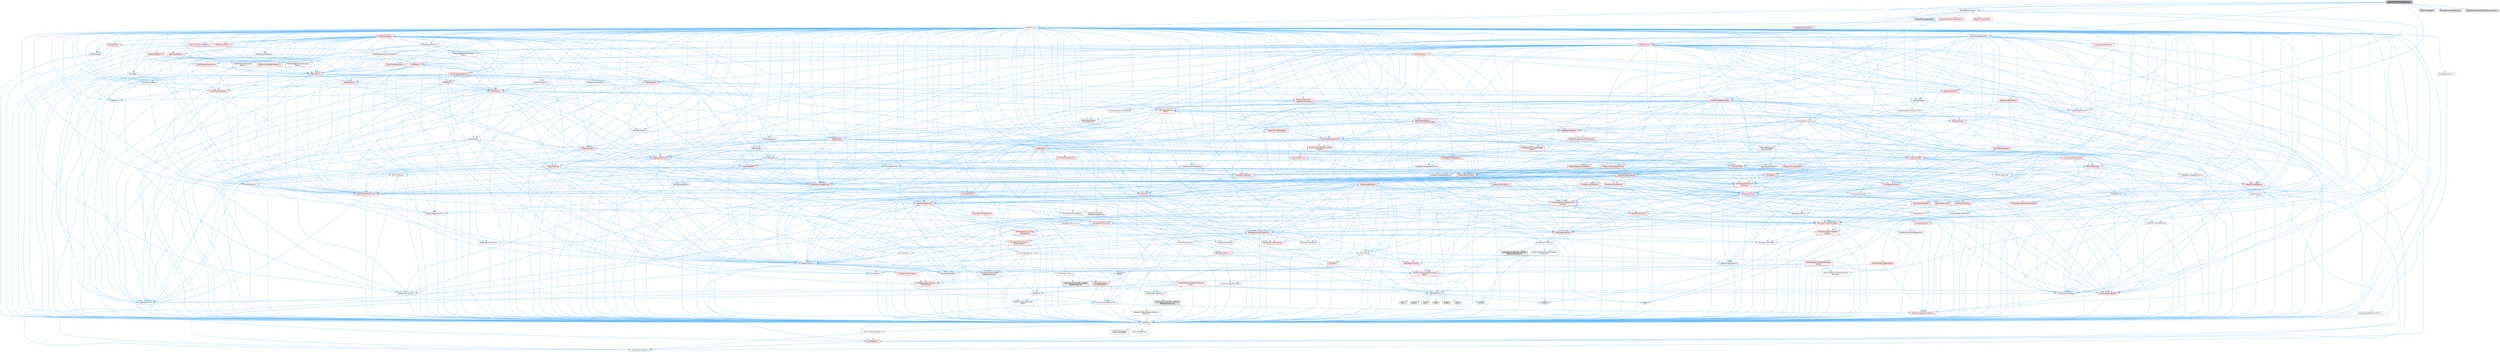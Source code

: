 digraph "WidgetEditingProjectSettings.h"
{
 // INTERACTIVE_SVG=YES
 // LATEX_PDF_SIZE
  bgcolor="transparent";
  edge [fontname=Helvetica,fontsize=10,labelfontname=Helvetica,labelfontsize=10];
  node [fontname=Helvetica,fontsize=10,shape=box,height=0.2,width=0.4];
  Node1 [id="Node000001",label="WidgetEditingProjectSettings.h",height=0.2,width=0.4,color="gray40", fillcolor="grey60", style="filled", fontcolor="black",tooltip=" "];
  Node1 -> Node2 [id="edge1_Node000001_Node000002",color="steelblue1",style="solid",tooltip=" "];
  Node2 [id="Node000002",label="CoreMinimal.h",height=0.2,width=0.4,color="grey40", fillcolor="white", style="filled",URL="$d7/d67/CoreMinimal_8h.html",tooltip=" "];
  Node2 -> Node3 [id="edge2_Node000002_Node000003",color="steelblue1",style="solid",tooltip=" "];
  Node3 [id="Node000003",label="CoreTypes.h",height=0.2,width=0.4,color="grey40", fillcolor="white", style="filled",URL="$dc/dec/CoreTypes_8h.html",tooltip=" "];
  Node3 -> Node4 [id="edge3_Node000003_Node000004",color="steelblue1",style="solid",tooltip=" "];
  Node4 [id="Node000004",label="HAL/Platform.h",height=0.2,width=0.4,color="red", fillcolor="#FFF0F0", style="filled",URL="$d9/dd0/Platform_8h.html",tooltip=" "];
  Node4 -> Node8 [id="edge4_Node000004_Node000008",color="steelblue1",style="solid",tooltip=" "];
  Node8 [id="Node000008",label="PreprocessorHelpers.h",height=0.2,width=0.4,color="grey40", fillcolor="white", style="filled",URL="$db/ddb/PreprocessorHelpers_8h.html",tooltip=" "];
  Node3 -> Node14 [id="edge5_Node000003_Node000014",color="steelblue1",style="solid",tooltip=" "];
  Node14 [id="Node000014",label="ProfilingDebugging\l/UMemoryDefines.h",height=0.2,width=0.4,color="grey40", fillcolor="white", style="filled",URL="$d2/da2/UMemoryDefines_8h.html",tooltip=" "];
  Node3 -> Node15 [id="edge6_Node000003_Node000015",color="steelblue1",style="solid",tooltip=" "];
  Node15 [id="Node000015",label="Misc/CoreMiscDefines.h",height=0.2,width=0.4,color="grey40", fillcolor="white", style="filled",URL="$da/d38/CoreMiscDefines_8h.html",tooltip=" "];
  Node15 -> Node4 [id="edge7_Node000015_Node000004",color="steelblue1",style="solid",tooltip=" "];
  Node15 -> Node8 [id="edge8_Node000015_Node000008",color="steelblue1",style="solid",tooltip=" "];
  Node3 -> Node16 [id="edge9_Node000003_Node000016",color="steelblue1",style="solid",tooltip=" "];
  Node16 [id="Node000016",label="Misc/CoreDefines.h",height=0.2,width=0.4,color="grey40", fillcolor="white", style="filled",URL="$d3/dd2/CoreDefines_8h.html",tooltip=" "];
  Node2 -> Node17 [id="edge10_Node000002_Node000017",color="steelblue1",style="solid",tooltip=" "];
  Node17 [id="Node000017",label="CoreFwd.h",height=0.2,width=0.4,color="grey40", fillcolor="white", style="filled",URL="$d1/d1e/CoreFwd_8h.html",tooltip=" "];
  Node17 -> Node3 [id="edge11_Node000017_Node000003",color="steelblue1",style="solid",tooltip=" "];
  Node17 -> Node18 [id="edge12_Node000017_Node000018",color="steelblue1",style="solid",tooltip=" "];
  Node18 [id="Node000018",label="Containers/ContainersFwd.h",height=0.2,width=0.4,color="grey40", fillcolor="white", style="filled",URL="$d4/d0a/ContainersFwd_8h.html",tooltip=" "];
  Node18 -> Node4 [id="edge13_Node000018_Node000004",color="steelblue1",style="solid",tooltip=" "];
  Node18 -> Node3 [id="edge14_Node000018_Node000003",color="steelblue1",style="solid",tooltip=" "];
  Node18 -> Node19 [id="edge15_Node000018_Node000019",color="steelblue1",style="solid",tooltip=" "];
  Node19 [id="Node000019",label="Traits/IsContiguousContainer.h",height=0.2,width=0.4,color="red", fillcolor="#FFF0F0", style="filled",URL="$d5/d3c/IsContiguousContainer_8h.html",tooltip=" "];
  Node19 -> Node3 [id="edge16_Node000019_Node000003",color="steelblue1",style="solid",tooltip=" "];
  Node17 -> Node22 [id="edge17_Node000017_Node000022",color="steelblue1",style="solid",tooltip=" "];
  Node22 [id="Node000022",label="Math/MathFwd.h",height=0.2,width=0.4,color="grey40", fillcolor="white", style="filled",URL="$d2/d10/MathFwd_8h.html",tooltip=" "];
  Node22 -> Node4 [id="edge18_Node000022_Node000004",color="steelblue1",style="solid",tooltip=" "];
  Node17 -> Node23 [id="edge19_Node000017_Node000023",color="steelblue1",style="solid",tooltip=" "];
  Node23 [id="Node000023",label="UObject/UObjectHierarchy\lFwd.h",height=0.2,width=0.4,color="grey40", fillcolor="white", style="filled",URL="$d3/d13/UObjectHierarchyFwd_8h.html",tooltip=" "];
  Node2 -> Node23 [id="edge20_Node000002_Node000023",color="steelblue1",style="solid",tooltip=" "];
  Node2 -> Node18 [id="edge21_Node000002_Node000018",color="steelblue1",style="solid",tooltip=" "];
  Node2 -> Node24 [id="edge22_Node000002_Node000024",color="steelblue1",style="solid",tooltip=" "];
  Node24 [id="Node000024",label="Misc/VarArgs.h",height=0.2,width=0.4,color="grey40", fillcolor="white", style="filled",URL="$d5/d6f/VarArgs_8h.html",tooltip=" "];
  Node24 -> Node3 [id="edge23_Node000024_Node000003",color="steelblue1",style="solid",tooltip=" "];
  Node2 -> Node25 [id="edge24_Node000002_Node000025",color="steelblue1",style="solid",tooltip=" "];
  Node25 [id="Node000025",label="Logging/LogVerbosity.h",height=0.2,width=0.4,color="grey40", fillcolor="white", style="filled",URL="$d2/d8f/LogVerbosity_8h.html",tooltip=" "];
  Node25 -> Node3 [id="edge25_Node000025_Node000003",color="steelblue1",style="solid",tooltip=" "];
  Node2 -> Node26 [id="edge26_Node000002_Node000026",color="steelblue1",style="solid",tooltip=" "];
  Node26 [id="Node000026",label="Misc/OutputDevice.h",height=0.2,width=0.4,color="grey40", fillcolor="white", style="filled",URL="$d7/d32/OutputDevice_8h.html",tooltip=" "];
  Node26 -> Node17 [id="edge27_Node000026_Node000017",color="steelblue1",style="solid",tooltip=" "];
  Node26 -> Node3 [id="edge28_Node000026_Node000003",color="steelblue1",style="solid",tooltip=" "];
  Node26 -> Node25 [id="edge29_Node000026_Node000025",color="steelblue1",style="solid",tooltip=" "];
  Node26 -> Node24 [id="edge30_Node000026_Node000024",color="steelblue1",style="solid",tooltip=" "];
  Node26 -> Node27 [id="edge31_Node000026_Node000027",color="steelblue1",style="solid",tooltip=" "];
  Node27 [id="Node000027",label="Templates/IsArrayOrRefOf\lTypeByPredicate.h",height=0.2,width=0.4,color="grey40", fillcolor="white", style="filled",URL="$d6/da1/IsArrayOrRefOfTypeByPredicate_8h.html",tooltip=" "];
  Node27 -> Node3 [id="edge32_Node000027_Node000003",color="steelblue1",style="solid",tooltip=" "];
  Node26 -> Node28 [id="edge33_Node000026_Node000028",color="steelblue1",style="solid",tooltip=" "];
  Node28 [id="Node000028",label="Templates/IsValidVariadic\lFunctionArg.h",height=0.2,width=0.4,color="red", fillcolor="#FFF0F0", style="filled",URL="$d0/dc8/IsValidVariadicFunctionArg_8h.html",tooltip=" "];
  Node28 -> Node3 [id="edge34_Node000028_Node000003",color="steelblue1",style="solid",tooltip=" "];
  Node26 -> Node30 [id="edge35_Node000026_Node000030",color="steelblue1",style="solid",tooltip=" "];
  Node30 [id="Node000030",label="Traits/IsCharEncodingCompatible\lWith.h",height=0.2,width=0.4,color="red", fillcolor="#FFF0F0", style="filled",URL="$df/dd1/IsCharEncodingCompatibleWith_8h.html",tooltip=" "];
  Node2 -> Node32 [id="edge36_Node000002_Node000032",color="steelblue1",style="solid",tooltip=" "];
  Node32 [id="Node000032",label="HAL/PlatformCrt.h",height=0.2,width=0.4,color="grey40", fillcolor="white", style="filled",URL="$d8/d75/PlatformCrt_8h.html",tooltip=" "];
  Node32 -> Node33 [id="edge37_Node000032_Node000033",color="steelblue1",style="solid",tooltip=" "];
  Node33 [id="Node000033",label="new",height=0.2,width=0.4,color="grey60", fillcolor="#E0E0E0", style="filled",tooltip=" "];
  Node32 -> Node34 [id="edge38_Node000032_Node000034",color="steelblue1",style="solid",tooltip=" "];
  Node34 [id="Node000034",label="wchar.h",height=0.2,width=0.4,color="grey60", fillcolor="#E0E0E0", style="filled",tooltip=" "];
  Node32 -> Node35 [id="edge39_Node000032_Node000035",color="steelblue1",style="solid",tooltip=" "];
  Node35 [id="Node000035",label="stddef.h",height=0.2,width=0.4,color="grey60", fillcolor="#E0E0E0", style="filled",tooltip=" "];
  Node32 -> Node36 [id="edge40_Node000032_Node000036",color="steelblue1",style="solid",tooltip=" "];
  Node36 [id="Node000036",label="stdlib.h",height=0.2,width=0.4,color="grey60", fillcolor="#E0E0E0", style="filled",tooltip=" "];
  Node32 -> Node37 [id="edge41_Node000032_Node000037",color="steelblue1",style="solid",tooltip=" "];
  Node37 [id="Node000037",label="stdio.h",height=0.2,width=0.4,color="grey60", fillcolor="#E0E0E0", style="filled",tooltip=" "];
  Node32 -> Node38 [id="edge42_Node000032_Node000038",color="steelblue1",style="solid",tooltip=" "];
  Node38 [id="Node000038",label="stdarg.h",height=0.2,width=0.4,color="grey60", fillcolor="#E0E0E0", style="filled",tooltip=" "];
  Node32 -> Node39 [id="edge43_Node000032_Node000039",color="steelblue1",style="solid",tooltip=" "];
  Node39 [id="Node000039",label="math.h",height=0.2,width=0.4,color="grey60", fillcolor="#E0E0E0", style="filled",tooltip=" "];
  Node32 -> Node40 [id="edge44_Node000032_Node000040",color="steelblue1",style="solid",tooltip=" "];
  Node40 [id="Node000040",label="float.h",height=0.2,width=0.4,color="grey60", fillcolor="#E0E0E0", style="filled",tooltip=" "];
  Node32 -> Node41 [id="edge45_Node000032_Node000041",color="steelblue1",style="solid",tooltip=" "];
  Node41 [id="Node000041",label="string.h",height=0.2,width=0.4,color="grey60", fillcolor="#E0E0E0", style="filled",tooltip=" "];
  Node2 -> Node42 [id="edge46_Node000002_Node000042",color="steelblue1",style="solid",tooltip=" "];
  Node42 [id="Node000042",label="HAL/PlatformMisc.h",height=0.2,width=0.4,color="grey40", fillcolor="white", style="filled",URL="$d0/df5/PlatformMisc_8h.html",tooltip=" "];
  Node42 -> Node3 [id="edge47_Node000042_Node000003",color="steelblue1",style="solid",tooltip=" "];
  Node42 -> Node43 [id="edge48_Node000042_Node000043",color="steelblue1",style="solid",tooltip=" "];
  Node43 [id="Node000043",label="GenericPlatform/GenericPlatform\lMisc.h",height=0.2,width=0.4,color="red", fillcolor="#FFF0F0", style="filled",URL="$db/d9a/GenericPlatformMisc_8h.html",tooltip=" "];
  Node43 -> Node44 [id="edge49_Node000043_Node000044",color="steelblue1",style="solid",tooltip=" "];
  Node44 [id="Node000044",label="Containers/StringFwd.h",height=0.2,width=0.4,color="red", fillcolor="#FFF0F0", style="filled",URL="$df/d37/StringFwd_8h.html",tooltip=" "];
  Node44 -> Node3 [id="edge50_Node000044_Node000003",color="steelblue1",style="solid",tooltip=" "];
  Node44 -> Node19 [id="edge51_Node000044_Node000019",color="steelblue1",style="solid",tooltip=" "];
  Node43 -> Node17 [id="edge52_Node000043_Node000017",color="steelblue1",style="solid",tooltip=" "];
  Node43 -> Node3 [id="edge53_Node000043_Node000003",color="steelblue1",style="solid",tooltip=" "];
  Node43 -> Node32 [id="edge54_Node000043_Node000032",color="steelblue1",style="solid",tooltip=" "];
  Node43 -> Node47 [id="edge55_Node000043_Node000047",color="steelblue1",style="solid",tooltip=" "];
  Node47 [id="Node000047",label="Math/NumericLimits.h",height=0.2,width=0.4,color="grey40", fillcolor="white", style="filled",URL="$df/d1b/NumericLimits_8h.html",tooltip=" "];
  Node47 -> Node3 [id="edge56_Node000047_Node000003",color="steelblue1",style="solid",tooltip=" "];
  Node43 -> Node49 [id="edge57_Node000043_Node000049",color="steelblue1",style="solid",tooltip=" "];
  Node49 [id="Node000049",label="Misc/EnumClassFlags.h",height=0.2,width=0.4,color="grey40", fillcolor="white", style="filled",URL="$d8/de7/EnumClassFlags_8h.html",tooltip=" "];
  Node42 -> Node52 [id="edge58_Node000042_Node000052",color="steelblue1",style="solid",tooltip=" "];
  Node52 [id="Node000052",label="COMPILED_PLATFORM_HEADER\l(PlatformMisc.h)",height=0.2,width=0.4,color="grey60", fillcolor="#E0E0E0", style="filled",tooltip=" "];
  Node42 -> Node53 [id="edge59_Node000042_Node000053",color="steelblue1",style="solid",tooltip=" "];
  Node53 [id="Node000053",label="ProfilingDebugging\l/CpuProfilerTrace.h",height=0.2,width=0.4,color="red", fillcolor="#FFF0F0", style="filled",URL="$da/dcb/CpuProfilerTrace_8h.html",tooltip=" "];
  Node53 -> Node3 [id="edge60_Node000053_Node000003",color="steelblue1",style="solid",tooltip=" "];
  Node53 -> Node18 [id="edge61_Node000053_Node000018",color="steelblue1",style="solid",tooltip=" "];
  Node53 -> Node54 [id="edge62_Node000053_Node000054",color="steelblue1",style="solid",tooltip=" "];
  Node54 [id="Node000054",label="HAL/PlatformAtomics.h",height=0.2,width=0.4,color="grey40", fillcolor="white", style="filled",URL="$d3/d36/PlatformAtomics_8h.html",tooltip=" "];
  Node54 -> Node3 [id="edge63_Node000054_Node000003",color="steelblue1",style="solid",tooltip=" "];
  Node54 -> Node55 [id="edge64_Node000054_Node000055",color="steelblue1",style="solid",tooltip=" "];
  Node55 [id="Node000055",label="GenericPlatform/GenericPlatform\lAtomics.h",height=0.2,width=0.4,color="grey40", fillcolor="white", style="filled",URL="$da/d72/GenericPlatformAtomics_8h.html",tooltip=" "];
  Node55 -> Node3 [id="edge65_Node000055_Node000003",color="steelblue1",style="solid",tooltip=" "];
  Node54 -> Node56 [id="edge66_Node000054_Node000056",color="steelblue1",style="solid",tooltip=" "];
  Node56 [id="Node000056",label="COMPILED_PLATFORM_HEADER\l(PlatformAtomics.h)",height=0.2,width=0.4,color="grey60", fillcolor="#E0E0E0", style="filled",tooltip=" "];
  Node53 -> Node8 [id="edge67_Node000053_Node000008",color="steelblue1",style="solid",tooltip=" "];
  Node2 -> Node61 [id="edge68_Node000002_Node000061",color="steelblue1",style="solid",tooltip=" "];
  Node61 [id="Node000061",label="Misc/AssertionMacros.h",height=0.2,width=0.4,color="grey40", fillcolor="white", style="filled",URL="$d0/dfa/AssertionMacros_8h.html",tooltip=" "];
  Node61 -> Node3 [id="edge69_Node000061_Node000003",color="steelblue1",style="solid",tooltip=" "];
  Node61 -> Node4 [id="edge70_Node000061_Node000004",color="steelblue1",style="solid",tooltip=" "];
  Node61 -> Node42 [id="edge71_Node000061_Node000042",color="steelblue1",style="solid",tooltip=" "];
  Node61 -> Node8 [id="edge72_Node000061_Node000008",color="steelblue1",style="solid",tooltip=" "];
  Node61 -> Node62 [id="edge73_Node000061_Node000062",color="steelblue1",style="solid",tooltip=" "];
  Node62 [id="Node000062",label="Templates/EnableIf.h",height=0.2,width=0.4,color="grey40", fillcolor="white", style="filled",URL="$d7/d60/EnableIf_8h.html",tooltip=" "];
  Node62 -> Node3 [id="edge74_Node000062_Node000003",color="steelblue1",style="solid",tooltip=" "];
  Node61 -> Node27 [id="edge75_Node000061_Node000027",color="steelblue1",style="solid",tooltip=" "];
  Node61 -> Node28 [id="edge76_Node000061_Node000028",color="steelblue1",style="solid",tooltip=" "];
  Node61 -> Node30 [id="edge77_Node000061_Node000030",color="steelblue1",style="solid",tooltip=" "];
  Node61 -> Node24 [id="edge78_Node000061_Node000024",color="steelblue1",style="solid",tooltip=" "];
  Node61 -> Node63 [id="edge79_Node000061_Node000063",color="steelblue1",style="solid",tooltip=" "];
  Node63 [id="Node000063",label="String/FormatStringSan.h",height=0.2,width=0.4,color="red", fillcolor="#FFF0F0", style="filled",URL="$d3/d8b/FormatStringSan_8h.html",tooltip=" "];
  Node63 -> Node3 [id="edge80_Node000063_Node000003",color="steelblue1",style="solid",tooltip=" "];
  Node63 -> Node28 [id="edge81_Node000063_Node000028",color="steelblue1",style="solid",tooltip=" "];
  Node63 -> Node18 [id="edge82_Node000063_Node000018",color="steelblue1",style="solid",tooltip=" "];
  Node61 -> Node69 [id="edge83_Node000061_Node000069",color="steelblue1",style="solid",tooltip=" "];
  Node69 [id="Node000069",label="atomic",height=0.2,width=0.4,color="grey60", fillcolor="#E0E0E0", style="filled",tooltip=" "];
  Node2 -> Node70 [id="edge84_Node000002_Node000070",color="steelblue1",style="solid",tooltip=" "];
  Node70 [id="Node000070",label="Templates/IsPointer.h",height=0.2,width=0.4,color="grey40", fillcolor="white", style="filled",URL="$d7/d05/IsPointer_8h.html",tooltip=" "];
  Node70 -> Node3 [id="edge85_Node000070_Node000003",color="steelblue1",style="solid",tooltip=" "];
  Node2 -> Node71 [id="edge86_Node000002_Node000071",color="steelblue1",style="solid",tooltip=" "];
  Node71 [id="Node000071",label="HAL/PlatformMemory.h",height=0.2,width=0.4,color="grey40", fillcolor="white", style="filled",URL="$de/d68/PlatformMemory_8h.html",tooltip=" "];
  Node71 -> Node3 [id="edge87_Node000071_Node000003",color="steelblue1",style="solid",tooltip=" "];
  Node71 -> Node72 [id="edge88_Node000071_Node000072",color="steelblue1",style="solid",tooltip=" "];
  Node72 [id="Node000072",label="GenericPlatform/GenericPlatform\lMemory.h",height=0.2,width=0.4,color="grey40", fillcolor="white", style="filled",URL="$dd/d22/GenericPlatformMemory_8h.html",tooltip=" "];
  Node72 -> Node17 [id="edge89_Node000072_Node000017",color="steelblue1",style="solid",tooltip=" "];
  Node72 -> Node3 [id="edge90_Node000072_Node000003",color="steelblue1",style="solid",tooltip=" "];
  Node72 -> Node73 [id="edge91_Node000072_Node000073",color="steelblue1",style="solid",tooltip=" "];
  Node73 [id="Node000073",label="HAL/PlatformString.h",height=0.2,width=0.4,color="red", fillcolor="#FFF0F0", style="filled",URL="$db/db5/PlatformString_8h.html",tooltip=" "];
  Node73 -> Node3 [id="edge92_Node000073_Node000003",color="steelblue1",style="solid",tooltip=" "];
  Node72 -> Node41 [id="edge93_Node000072_Node000041",color="steelblue1",style="solid",tooltip=" "];
  Node72 -> Node34 [id="edge94_Node000072_Node000034",color="steelblue1",style="solid",tooltip=" "];
  Node71 -> Node75 [id="edge95_Node000071_Node000075",color="steelblue1",style="solid",tooltip=" "];
  Node75 [id="Node000075",label="COMPILED_PLATFORM_HEADER\l(PlatformMemory.h)",height=0.2,width=0.4,color="grey60", fillcolor="#E0E0E0", style="filled",tooltip=" "];
  Node2 -> Node54 [id="edge96_Node000002_Node000054",color="steelblue1",style="solid",tooltip=" "];
  Node2 -> Node76 [id="edge97_Node000002_Node000076",color="steelblue1",style="solid",tooltip=" "];
  Node76 [id="Node000076",label="Misc/Exec.h",height=0.2,width=0.4,color="grey40", fillcolor="white", style="filled",URL="$de/ddb/Exec_8h.html",tooltip=" "];
  Node76 -> Node3 [id="edge98_Node000076_Node000003",color="steelblue1",style="solid",tooltip=" "];
  Node76 -> Node61 [id="edge99_Node000076_Node000061",color="steelblue1",style="solid",tooltip=" "];
  Node2 -> Node77 [id="edge100_Node000002_Node000077",color="steelblue1",style="solid",tooltip=" "];
  Node77 [id="Node000077",label="HAL/MemoryBase.h",height=0.2,width=0.4,color="grey40", fillcolor="white", style="filled",URL="$d6/d9f/MemoryBase_8h.html",tooltip=" "];
  Node77 -> Node3 [id="edge101_Node000077_Node000003",color="steelblue1",style="solid",tooltip=" "];
  Node77 -> Node54 [id="edge102_Node000077_Node000054",color="steelblue1",style="solid",tooltip=" "];
  Node77 -> Node32 [id="edge103_Node000077_Node000032",color="steelblue1",style="solid",tooltip=" "];
  Node77 -> Node76 [id="edge104_Node000077_Node000076",color="steelblue1",style="solid",tooltip=" "];
  Node77 -> Node26 [id="edge105_Node000077_Node000026",color="steelblue1",style="solid",tooltip=" "];
  Node77 -> Node78 [id="edge106_Node000077_Node000078",color="steelblue1",style="solid",tooltip=" "];
  Node78 [id="Node000078",label="Templates/Atomic.h",height=0.2,width=0.4,color="red", fillcolor="#FFF0F0", style="filled",URL="$d3/d91/Atomic_8h.html",tooltip=" "];
  Node78 -> Node79 [id="edge107_Node000078_Node000079",color="steelblue1",style="solid",tooltip=" "];
  Node79 [id="Node000079",label="HAL/ThreadSafeCounter.h",height=0.2,width=0.4,color="grey40", fillcolor="white", style="filled",URL="$dc/dc9/ThreadSafeCounter_8h.html",tooltip=" "];
  Node79 -> Node3 [id="edge108_Node000079_Node000003",color="steelblue1",style="solid",tooltip=" "];
  Node79 -> Node54 [id="edge109_Node000079_Node000054",color="steelblue1",style="solid",tooltip=" "];
  Node78 -> Node69 [id="edge110_Node000078_Node000069",color="steelblue1",style="solid",tooltip=" "];
  Node2 -> Node87 [id="edge111_Node000002_Node000087",color="steelblue1",style="solid",tooltip=" "];
  Node87 [id="Node000087",label="HAL/UnrealMemory.h",height=0.2,width=0.4,color="red", fillcolor="#FFF0F0", style="filled",URL="$d9/d96/UnrealMemory_8h.html",tooltip=" "];
  Node87 -> Node3 [id="edge112_Node000087_Node000003",color="steelblue1",style="solid",tooltip=" "];
  Node87 -> Node72 [id="edge113_Node000087_Node000072",color="steelblue1",style="solid",tooltip=" "];
  Node87 -> Node77 [id="edge114_Node000087_Node000077",color="steelblue1",style="solid",tooltip=" "];
  Node87 -> Node71 [id="edge115_Node000087_Node000071",color="steelblue1",style="solid",tooltip=" "];
  Node87 -> Node70 [id="edge116_Node000087_Node000070",color="steelblue1",style="solid",tooltip=" "];
  Node2 -> Node89 [id="edge117_Node000002_Node000089",color="steelblue1",style="solid",tooltip=" "];
  Node89 [id="Node000089",label="Templates/IsArithmetic.h",height=0.2,width=0.4,color="grey40", fillcolor="white", style="filled",URL="$d2/d5d/IsArithmetic_8h.html",tooltip=" "];
  Node89 -> Node3 [id="edge118_Node000089_Node000003",color="steelblue1",style="solid",tooltip=" "];
  Node2 -> Node83 [id="edge119_Node000002_Node000083",color="steelblue1",style="solid",tooltip=" "];
  Node83 [id="Node000083",label="Templates/AndOrNot.h",height=0.2,width=0.4,color="grey40", fillcolor="white", style="filled",URL="$db/d0a/AndOrNot_8h.html",tooltip=" "];
  Node83 -> Node3 [id="edge120_Node000083_Node000003",color="steelblue1",style="solid",tooltip=" "];
  Node2 -> Node90 [id="edge121_Node000002_Node000090",color="steelblue1",style="solid",tooltip=" "];
  Node90 [id="Node000090",label="Templates/IsPODType.h",height=0.2,width=0.4,color="grey40", fillcolor="white", style="filled",URL="$d7/db1/IsPODType_8h.html",tooltip=" "];
  Node90 -> Node3 [id="edge122_Node000090_Node000003",color="steelblue1",style="solid",tooltip=" "];
  Node2 -> Node91 [id="edge123_Node000002_Node000091",color="steelblue1",style="solid",tooltip=" "];
  Node91 [id="Node000091",label="Templates/IsUECoreType.h",height=0.2,width=0.4,color="red", fillcolor="#FFF0F0", style="filled",URL="$d1/db8/IsUECoreType_8h.html",tooltip=" "];
  Node91 -> Node3 [id="edge124_Node000091_Node000003",color="steelblue1",style="solid",tooltip=" "];
  Node2 -> Node84 [id="edge125_Node000002_Node000084",color="steelblue1",style="solid",tooltip=" "];
  Node84 [id="Node000084",label="Templates/IsTriviallyCopy\lConstructible.h",height=0.2,width=0.4,color="red", fillcolor="#FFF0F0", style="filled",URL="$d3/d78/IsTriviallyCopyConstructible_8h.html",tooltip=" "];
  Node84 -> Node3 [id="edge126_Node000084_Node000003",color="steelblue1",style="solid",tooltip=" "];
  Node2 -> Node92 [id="edge127_Node000002_Node000092",color="steelblue1",style="solid",tooltip=" "];
  Node92 [id="Node000092",label="Templates/UnrealTypeTraits.h",height=0.2,width=0.4,color="red", fillcolor="#FFF0F0", style="filled",URL="$d2/d2d/UnrealTypeTraits_8h.html",tooltip=" "];
  Node92 -> Node3 [id="edge128_Node000092_Node000003",color="steelblue1",style="solid",tooltip=" "];
  Node92 -> Node70 [id="edge129_Node000092_Node000070",color="steelblue1",style="solid",tooltip=" "];
  Node92 -> Node61 [id="edge130_Node000092_Node000061",color="steelblue1",style="solid",tooltip=" "];
  Node92 -> Node83 [id="edge131_Node000092_Node000083",color="steelblue1",style="solid",tooltip=" "];
  Node92 -> Node62 [id="edge132_Node000092_Node000062",color="steelblue1",style="solid",tooltip=" "];
  Node92 -> Node89 [id="edge133_Node000092_Node000089",color="steelblue1",style="solid",tooltip=" "];
  Node92 -> Node90 [id="edge134_Node000092_Node000090",color="steelblue1",style="solid",tooltip=" "];
  Node92 -> Node91 [id="edge135_Node000092_Node000091",color="steelblue1",style="solid",tooltip=" "];
  Node92 -> Node84 [id="edge136_Node000092_Node000084",color="steelblue1",style="solid",tooltip=" "];
  Node2 -> Node62 [id="edge137_Node000002_Node000062",color="steelblue1",style="solid",tooltip=" "];
  Node2 -> Node94 [id="edge138_Node000002_Node000094",color="steelblue1",style="solid",tooltip=" "];
  Node94 [id="Node000094",label="Templates/RemoveReference.h",height=0.2,width=0.4,color="grey40", fillcolor="white", style="filled",URL="$da/dbe/RemoveReference_8h.html",tooltip=" "];
  Node94 -> Node3 [id="edge139_Node000094_Node000003",color="steelblue1",style="solid",tooltip=" "];
  Node2 -> Node95 [id="edge140_Node000002_Node000095",color="steelblue1",style="solid",tooltip=" "];
  Node95 [id="Node000095",label="Templates/IntegralConstant.h",height=0.2,width=0.4,color="grey40", fillcolor="white", style="filled",URL="$db/d1b/IntegralConstant_8h.html",tooltip=" "];
  Node95 -> Node3 [id="edge141_Node000095_Node000003",color="steelblue1",style="solid",tooltip=" "];
  Node2 -> Node96 [id="edge142_Node000002_Node000096",color="steelblue1",style="solid",tooltip=" "];
  Node96 [id="Node000096",label="Templates/IsClass.h",height=0.2,width=0.4,color="grey40", fillcolor="white", style="filled",URL="$db/dcb/IsClass_8h.html",tooltip=" "];
  Node96 -> Node3 [id="edge143_Node000096_Node000003",color="steelblue1",style="solid",tooltip=" "];
  Node2 -> Node97 [id="edge144_Node000002_Node000097",color="steelblue1",style="solid",tooltip=" "];
  Node97 [id="Node000097",label="Templates/TypeCompatible\lBytes.h",height=0.2,width=0.4,color="red", fillcolor="#FFF0F0", style="filled",URL="$df/d0a/TypeCompatibleBytes_8h.html",tooltip=" "];
  Node97 -> Node3 [id="edge145_Node000097_Node000003",color="steelblue1",style="solid",tooltip=" "];
  Node97 -> Node41 [id="edge146_Node000097_Node000041",color="steelblue1",style="solid",tooltip=" "];
  Node97 -> Node33 [id="edge147_Node000097_Node000033",color="steelblue1",style="solid",tooltip=" "];
  Node2 -> Node19 [id="edge148_Node000002_Node000019",color="steelblue1",style="solid",tooltip=" "];
  Node2 -> Node98 [id="edge149_Node000002_Node000098",color="steelblue1",style="solid",tooltip=" "];
  Node98 [id="Node000098",label="Templates/UnrealTemplate.h",height=0.2,width=0.4,color="red", fillcolor="#FFF0F0", style="filled",URL="$d4/d24/UnrealTemplate_8h.html",tooltip=" "];
  Node98 -> Node3 [id="edge150_Node000098_Node000003",color="steelblue1",style="solid",tooltip=" "];
  Node98 -> Node70 [id="edge151_Node000098_Node000070",color="steelblue1",style="solid",tooltip=" "];
  Node98 -> Node87 [id="edge152_Node000098_Node000087",color="steelblue1",style="solid",tooltip=" "];
  Node98 -> Node92 [id="edge153_Node000098_Node000092",color="steelblue1",style="solid",tooltip=" "];
  Node98 -> Node94 [id="edge154_Node000098_Node000094",color="steelblue1",style="solid",tooltip=" "];
  Node98 -> Node97 [id="edge155_Node000098_Node000097",color="steelblue1",style="solid",tooltip=" "];
  Node98 -> Node19 [id="edge156_Node000098_Node000019",color="steelblue1",style="solid",tooltip=" "];
  Node2 -> Node47 [id="edge157_Node000002_Node000047",color="steelblue1",style="solid",tooltip=" "];
  Node2 -> Node102 [id="edge158_Node000002_Node000102",color="steelblue1",style="solid",tooltip=" "];
  Node102 [id="Node000102",label="HAL/PlatformMath.h",height=0.2,width=0.4,color="red", fillcolor="#FFF0F0", style="filled",URL="$dc/d53/PlatformMath_8h.html",tooltip=" "];
  Node102 -> Node3 [id="edge159_Node000102_Node000003",color="steelblue1",style="solid",tooltip=" "];
  Node2 -> Node85 [id="edge160_Node000002_Node000085",color="steelblue1",style="solid",tooltip=" "];
  Node85 [id="Node000085",label="Templates/IsTriviallyCopy\lAssignable.h",height=0.2,width=0.4,color="red", fillcolor="#FFF0F0", style="filled",URL="$d2/df2/IsTriviallyCopyAssignable_8h.html",tooltip=" "];
  Node85 -> Node3 [id="edge161_Node000085_Node000003",color="steelblue1",style="solid",tooltip=" "];
  Node2 -> Node110 [id="edge162_Node000002_Node000110",color="steelblue1",style="solid",tooltip=" "];
  Node110 [id="Node000110",label="Templates/MemoryOps.h",height=0.2,width=0.4,color="red", fillcolor="#FFF0F0", style="filled",URL="$db/dea/MemoryOps_8h.html",tooltip=" "];
  Node110 -> Node3 [id="edge163_Node000110_Node000003",color="steelblue1",style="solid",tooltip=" "];
  Node110 -> Node87 [id="edge164_Node000110_Node000087",color="steelblue1",style="solid",tooltip=" "];
  Node110 -> Node85 [id="edge165_Node000110_Node000085",color="steelblue1",style="solid",tooltip=" "];
  Node110 -> Node84 [id="edge166_Node000110_Node000084",color="steelblue1",style="solid",tooltip=" "];
  Node110 -> Node92 [id="edge167_Node000110_Node000092",color="steelblue1",style="solid",tooltip=" "];
  Node110 -> Node33 [id="edge168_Node000110_Node000033",color="steelblue1",style="solid",tooltip=" "];
  Node2 -> Node111 [id="edge169_Node000002_Node000111",color="steelblue1",style="solid",tooltip=" "];
  Node111 [id="Node000111",label="Containers/ContainerAllocation\lPolicies.h",height=0.2,width=0.4,color="red", fillcolor="#FFF0F0", style="filled",URL="$d7/dff/ContainerAllocationPolicies_8h.html",tooltip=" "];
  Node111 -> Node3 [id="edge170_Node000111_Node000003",color="steelblue1",style="solid",tooltip=" "];
  Node111 -> Node111 [id="edge171_Node000111_Node000111",color="steelblue1",style="solid",tooltip=" "];
  Node111 -> Node102 [id="edge172_Node000111_Node000102",color="steelblue1",style="solid",tooltip=" "];
  Node111 -> Node87 [id="edge173_Node000111_Node000087",color="steelblue1",style="solid",tooltip=" "];
  Node111 -> Node47 [id="edge174_Node000111_Node000047",color="steelblue1",style="solid",tooltip=" "];
  Node111 -> Node61 [id="edge175_Node000111_Node000061",color="steelblue1",style="solid",tooltip=" "];
  Node111 -> Node110 [id="edge176_Node000111_Node000110",color="steelblue1",style="solid",tooltip=" "];
  Node111 -> Node97 [id="edge177_Node000111_Node000097",color="steelblue1",style="solid",tooltip=" "];
  Node2 -> Node114 [id="edge178_Node000002_Node000114",color="steelblue1",style="solid",tooltip=" "];
  Node114 [id="Node000114",label="Templates/IsEnumClass.h",height=0.2,width=0.4,color="grey40", fillcolor="white", style="filled",URL="$d7/d15/IsEnumClass_8h.html",tooltip=" "];
  Node114 -> Node3 [id="edge179_Node000114_Node000003",color="steelblue1",style="solid",tooltip=" "];
  Node114 -> Node83 [id="edge180_Node000114_Node000083",color="steelblue1",style="solid",tooltip=" "];
  Node2 -> Node115 [id="edge181_Node000002_Node000115",color="steelblue1",style="solid",tooltip=" "];
  Node115 [id="Node000115",label="HAL/PlatformProperties.h",height=0.2,width=0.4,color="red", fillcolor="#FFF0F0", style="filled",URL="$d9/db0/PlatformProperties_8h.html",tooltip=" "];
  Node115 -> Node3 [id="edge182_Node000115_Node000003",color="steelblue1",style="solid",tooltip=" "];
  Node2 -> Node118 [id="edge183_Node000002_Node000118",color="steelblue1",style="solid",tooltip=" "];
  Node118 [id="Node000118",label="Misc/EngineVersionBase.h",height=0.2,width=0.4,color="grey40", fillcolor="white", style="filled",URL="$d5/d2b/EngineVersionBase_8h.html",tooltip=" "];
  Node118 -> Node3 [id="edge184_Node000118_Node000003",color="steelblue1",style="solid",tooltip=" "];
  Node2 -> Node119 [id="edge185_Node000002_Node000119",color="steelblue1",style="solid",tooltip=" "];
  Node119 [id="Node000119",label="Internationalization\l/TextNamespaceFwd.h",height=0.2,width=0.4,color="grey40", fillcolor="white", style="filled",URL="$d8/d97/TextNamespaceFwd_8h.html",tooltip=" "];
  Node119 -> Node3 [id="edge186_Node000119_Node000003",color="steelblue1",style="solid",tooltip=" "];
  Node2 -> Node120 [id="edge187_Node000002_Node000120",color="steelblue1",style="solid",tooltip=" "];
  Node120 [id="Node000120",label="Serialization/Archive.h",height=0.2,width=0.4,color="red", fillcolor="#FFF0F0", style="filled",URL="$d7/d3b/Archive_8h.html",tooltip=" "];
  Node120 -> Node17 [id="edge188_Node000120_Node000017",color="steelblue1",style="solid",tooltip=" "];
  Node120 -> Node3 [id="edge189_Node000120_Node000003",color="steelblue1",style="solid",tooltip=" "];
  Node120 -> Node115 [id="edge190_Node000120_Node000115",color="steelblue1",style="solid",tooltip=" "];
  Node120 -> Node119 [id="edge191_Node000120_Node000119",color="steelblue1",style="solid",tooltip=" "];
  Node120 -> Node22 [id="edge192_Node000120_Node000022",color="steelblue1",style="solid",tooltip=" "];
  Node120 -> Node61 [id="edge193_Node000120_Node000061",color="steelblue1",style="solid",tooltip=" "];
  Node120 -> Node118 [id="edge194_Node000120_Node000118",color="steelblue1",style="solid",tooltip=" "];
  Node120 -> Node24 [id="edge195_Node000120_Node000024",color="steelblue1",style="solid",tooltip=" "];
  Node120 -> Node62 [id="edge196_Node000120_Node000062",color="steelblue1",style="solid",tooltip=" "];
  Node120 -> Node27 [id="edge197_Node000120_Node000027",color="steelblue1",style="solid",tooltip=" "];
  Node120 -> Node114 [id="edge198_Node000120_Node000114",color="steelblue1",style="solid",tooltip=" "];
  Node120 -> Node28 [id="edge199_Node000120_Node000028",color="steelblue1",style="solid",tooltip=" "];
  Node120 -> Node98 [id="edge200_Node000120_Node000098",color="steelblue1",style="solid",tooltip=" "];
  Node120 -> Node30 [id="edge201_Node000120_Node000030",color="steelblue1",style="solid",tooltip=" "];
  Node120 -> Node123 [id="edge202_Node000120_Node000123",color="steelblue1",style="solid",tooltip=" "];
  Node123 [id="Node000123",label="UObject/ObjectVersion.h",height=0.2,width=0.4,color="grey40", fillcolor="white", style="filled",URL="$da/d63/ObjectVersion_8h.html",tooltip=" "];
  Node123 -> Node3 [id="edge203_Node000123_Node000003",color="steelblue1",style="solid",tooltip=" "];
  Node2 -> Node124 [id="edge204_Node000002_Node000124",color="steelblue1",style="solid",tooltip=" "];
  Node124 [id="Node000124",label="Templates/Less.h",height=0.2,width=0.4,color="grey40", fillcolor="white", style="filled",URL="$de/dc8/Less_8h.html",tooltip=" "];
  Node124 -> Node3 [id="edge205_Node000124_Node000003",color="steelblue1",style="solid",tooltip=" "];
  Node124 -> Node98 [id="edge206_Node000124_Node000098",color="steelblue1",style="solid",tooltip=" "];
  Node2 -> Node125 [id="edge207_Node000002_Node000125",color="steelblue1",style="solid",tooltip=" "];
  Node125 [id="Node000125",label="Templates/Sorting.h",height=0.2,width=0.4,color="red", fillcolor="#FFF0F0", style="filled",URL="$d3/d9e/Sorting_8h.html",tooltip=" "];
  Node125 -> Node3 [id="edge208_Node000125_Node000003",color="steelblue1",style="solid",tooltip=" "];
  Node125 -> Node102 [id="edge209_Node000125_Node000102",color="steelblue1",style="solid",tooltip=" "];
  Node125 -> Node124 [id="edge210_Node000125_Node000124",color="steelblue1",style="solid",tooltip=" "];
  Node2 -> Node136 [id="edge211_Node000002_Node000136",color="steelblue1",style="solid",tooltip=" "];
  Node136 [id="Node000136",label="Misc/Char.h",height=0.2,width=0.4,color="red", fillcolor="#FFF0F0", style="filled",URL="$d0/d58/Char_8h.html",tooltip=" "];
  Node136 -> Node3 [id="edge212_Node000136_Node000003",color="steelblue1",style="solid",tooltip=" "];
  Node2 -> Node139 [id="edge213_Node000002_Node000139",color="steelblue1",style="solid",tooltip=" "];
  Node139 [id="Node000139",label="GenericPlatform/GenericPlatform\lStricmp.h",height=0.2,width=0.4,color="grey40", fillcolor="white", style="filled",URL="$d2/d86/GenericPlatformStricmp_8h.html",tooltip=" "];
  Node139 -> Node3 [id="edge214_Node000139_Node000003",color="steelblue1",style="solid",tooltip=" "];
  Node2 -> Node140 [id="edge215_Node000002_Node000140",color="steelblue1",style="solid",tooltip=" "];
  Node140 [id="Node000140",label="GenericPlatform/GenericPlatform\lString.h",height=0.2,width=0.4,color="red", fillcolor="#FFF0F0", style="filled",URL="$dd/d20/GenericPlatformString_8h.html",tooltip=" "];
  Node140 -> Node3 [id="edge216_Node000140_Node000003",color="steelblue1",style="solid",tooltip=" "];
  Node140 -> Node139 [id="edge217_Node000140_Node000139",color="steelblue1",style="solid",tooltip=" "];
  Node140 -> Node62 [id="edge218_Node000140_Node000062",color="steelblue1",style="solid",tooltip=" "];
  Node140 -> Node30 [id="edge219_Node000140_Node000030",color="steelblue1",style="solid",tooltip=" "];
  Node2 -> Node73 [id="edge220_Node000002_Node000073",color="steelblue1",style="solid",tooltip=" "];
  Node2 -> Node143 [id="edge221_Node000002_Node000143",color="steelblue1",style="solid",tooltip=" "];
  Node143 [id="Node000143",label="Misc/CString.h",height=0.2,width=0.4,color="grey40", fillcolor="white", style="filled",URL="$d2/d49/CString_8h.html",tooltip=" "];
  Node143 -> Node3 [id="edge222_Node000143_Node000003",color="steelblue1",style="solid",tooltip=" "];
  Node143 -> Node32 [id="edge223_Node000143_Node000032",color="steelblue1",style="solid",tooltip=" "];
  Node143 -> Node73 [id="edge224_Node000143_Node000073",color="steelblue1",style="solid",tooltip=" "];
  Node143 -> Node61 [id="edge225_Node000143_Node000061",color="steelblue1",style="solid",tooltip=" "];
  Node143 -> Node136 [id="edge226_Node000143_Node000136",color="steelblue1",style="solid",tooltip=" "];
  Node143 -> Node24 [id="edge227_Node000143_Node000024",color="steelblue1",style="solid",tooltip=" "];
  Node143 -> Node27 [id="edge228_Node000143_Node000027",color="steelblue1",style="solid",tooltip=" "];
  Node143 -> Node28 [id="edge229_Node000143_Node000028",color="steelblue1",style="solid",tooltip=" "];
  Node143 -> Node30 [id="edge230_Node000143_Node000030",color="steelblue1",style="solid",tooltip=" "];
  Node2 -> Node144 [id="edge231_Node000002_Node000144",color="steelblue1",style="solid",tooltip=" "];
  Node144 [id="Node000144",label="Misc/Crc.h",height=0.2,width=0.4,color="red", fillcolor="#FFF0F0", style="filled",URL="$d4/dd2/Crc_8h.html",tooltip=" "];
  Node144 -> Node3 [id="edge232_Node000144_Node000003",color="steelblue1",style="solid",tooltip=" "];
  Node144 -> Node73 [id="edge233_Node000144_Node000073",color="steelblue1",style="solid",tooltip=" "];
  Node144 -> Node61 [id="edge234_Node000144_Node000061",color="steelblue1",style="solid",tooltip=" "];
  Node144 -> Node143 [id="edge235_Node000144_Node000143",color="steelblue1",style="solid",tooltip=" "];
  Node144 -> Node136 [id="edge236_Node000144_Node000136",color="steelblue1",style="solid",tooltip=" "];
  Node144 -> Node92 [id="edge237_Node000144_Node000092",color="steelblue1",style="solid",tooltip=" "];
  Node2 -> Node135 [id="edge238_Node000002_Node000135",color="steelblue1",style="solid",tooltip=" "];
  Node135 [id="Node000135",label="Math/UnrealMathUtility.h",height=0.2,width=0.4,color="red", fillcolor="#FFF0F0", style="filled",URL="$db/db8/UnrealMathUtility_8h.html",tooltip=" "];
  Node135 -> Node3 [id="edge239_Node000135_Node000003",color="steelblue1",style="solid",tooltip=" "];
  Node135 -> Node61 [id="edge240_Node000135_Node000061",color="steelblue1",style="solid",tooltip=" "];
  Node135 -> Node102 [id="edge241_Node000135_Node000102",color="steelblue1",style="solid",tooltip=" "];
  Node135 -> Node22 [id="edge242_Node000135_Node000022",color="steelblue1",style="solid",tooltip=" "];
  Node2 -> Node145 [id="edge243_Node000002_Node000145",color="steelblue1",style="solid",tooltip=" "];
  Node145 [id="Node000145",label="Containers/UnrealString.h",height=0.2,width=0.4,color="red", fillcolor="#FFF0F0", style="filled",URL="$d5/dba/UnrealString_8h.html",tooltip=" "];
  Node2 -> Node149 [id="edge244_Node000002_Node000149",color="steelblue1",style="solid",tooltip=" "];
  Node149 [id="Node000149",label="Containers/Array.h",height=0.2,width=0.4,color="red", fillcolor="#FFF0F0", style="filled",URL="$df/dd0/Array_8h.html",tooltip=" "];
  Node149 -> Node3 [id="edge245_Node000149_Node000003",color="steelblue1",style="solid",tooltip=" "];
  Node149 -> Node61 [id="edge246_Node000149_Node000061",color="steelblue1",style="solid",tooltip=" "];
  Node149 -> Node87 [id="edge247_Node000149_Node000087",color="steelblue1",style="solid",tooltip=" "];
  Node149 -> Node92 [id="edge248_Node000149_Node000092",color="steelblue1",style="solid",tooltip=" "];
  Node149 -> Node98 [id="edge249_Node000149_Node000098",color="steelblue1",style="solid",tooltip=" "];
  Node149 -> Node111 [id="edge250_Node000149_Node000111",color="steelblue1",style="solid",tooltip=" "];
  Node149 -> Node120 [id="edge251_Node000149_Node000120",color="steelblue1",style="solid",tooltip=" "];
  Node149 -> Node128 [id="edge252_Node000149_Node000128",color="steelblue1",style="solid",tooltip=" "];
  Node128 [id="Node000128",label="Templates/Invoke.h",height=0.2,width=0.4,color="red", fillcolor="#FFF0F0", style="filled",URL="$d7/deb/Invoke_8h.html",tooltip=" "];
  Node128 -> Node3 [id="edge253_Node000128_Node000003",color="steelblue1",style="solid",tooltip=" "];
  Node128 -> Node98 [id="edge254_Node000128_Node000098",color="steelblue1",style="solid",tooltip=" "];
  Node149 -> Node124 [id="edge255_Node000149_Node000124",color="steelblue1",style="solid",tooltip=" "];
  Node149 -> Node125 [id="edge256_Node000149_Node000125",color="steelblue1",style="solid",tooltip=" "];
  Node149 -> Node172 [id="edge257_Node000149_Node000172",color="steelblue1",style="solid",tooltip=" "];
  Node172 [id="Node000172",label="Templates/AlignmentTemplates.h",height=0.2,width=0.4,color="red", fillcolor="#FFF0F0", style="filled",URL="$dd/d32/AlignmentTemplates_8h.html",tooltip=" "];
  Node172 -> Node3 [id="edge258_Node000172_Node000003",color="steelblue1",style="solid",tooltip=" "];
  Node172 -> Node70 [id="edge259_Node000172_Node000070",color="steelblue1",style="solid",tooltip=" "];
  Node2 -> Node173 [id="edge260_Node000002_Node000173",color="steelblue1",style="solid",tooltip=" "];
  Node173 [id="Node000173",label="Misc/FrameNumber.h",height=0.2,width=0.4,color="grey40", fillcolor="white", style="filled",URL="$dd/dbd/FrameNumber_8h.html",tooltip=" "];
  Node173 -> Node3 [id="edge261_Node000173_Node000003",color="steelblue1",style="solid",tooltip=" "];
  Node173 -> Node47 [id="edge262_Node000173_Node000047",color="steelblue1",style="solid",tooltip=" "];
  Node173 -> Node135 [id="edge263_Node000173_Node000135",color="steelblue1",style="solid",tooltip=" "];
  Node173 -> Node62 [id="edge264_Node000173_Node000062",color="steelblue1",style="solid",tooltip=" "];
  Node173 -> Node92 [id="edge265_Node000173_Node000092",color="steelblue1",style="solid",tooltip=" "];
  Node2 -> Node174 [id="edge266_Node000002_Node000174",color="steelblue1",style="solid",tooltip=" "];
  Node174 [id="Node000174",label="Misc/Timespan.h",height=0.2,width=0.4,color="grey40", fillcolor="white", style="filled",URL="$da/dd9/Timespan_8h.html",tooltip=" "];
  Node174 -> Node3 [id="edge267_Node000174_Node000003",color="steelblue1",style="solid",tooltip=" "];
  Node174 -> Node175 [id="edge268_Node000174_Node000175",color="steelblue1",style="solid",tooltip=" "];
  Node175 [id="Node000175",label="Math/Interval.h",height=0.2,width=0.4,color="grey40", fillcolor="white", style="filled",URL="$d1/d55/Interval_8h.html",tooltip=" "];
  Node175 -> Node3 [id="edge269_Node000175_Node000003",color="steelblue1",style="solid",tooltip=" "];
  Node175 -> Node89 [id="edge270_Node000175_Node000089",color="steelblue1",style="solid",tooltip=" "];
  Node175 -> Node92 [id="edge271_Node000175_Node000092",color="steelblue1",style="solid",tooltip=" "];
  Node175 -> Node47 [id="edge272_Node000175_Node000047",color="steelblue1",style="solid",tooltip=" "];
  Node175 -> Node135 [id="edge273_Node000175_Node000135",color="steelblue1",style="solid",tooltip=" "];
  Node174 -> Node135 [id="edge274_Node000174_Node000135",color="steelblue1",style="solid",tooltip=" "];
  Node174 -> Node61 [id="edge275_Node000174_Node000061",color="steelblue1",style="solid",tooltip=" "];
  Node2 -> Node176 [id="edge276_Node000002_Node000176",color="steelblue1",style="solid",tooltip=" "];
  Node176 [id="Node000176",label="Containers/StringConv.h",height=0.2,width=0.4,color="red", fillcolor="#FFF0F0", style="filled",URL="$d3/ddf/StringConv_8h.html",tooltip=" "];
  Node176 -> Node3 [id="edge277_Node000176_Node000003",color="steelblue1",style="solid",tooltip=" "];
  Node176 -> Node61 [id="edge278_Node000176_Node000061",color="steelblue1",style="solid",tooltip=" "];
  Node176 -> Node111 [id="edge279_Node000176_Node000111",color="steelblue1",style="solid",tooltip=" "];
  Node176 -> Node149 [id="edge280_Node000176_Node000149",color="steelblue1",style="solid",tooltip=" "];
  Node176 -> Node143 [id="edge281_Node000176_Node000143",color="steelblue1",style="solid",tooltip=" "];
  Node176 -> Node177 [id="edge282_Node000176_Node000177",color="steelblue1",style="solid",tooltip=" "];
  Node177 [id="Node000177",label="Templates/IsArray.h",height=0.2,width=0.4,color="grey40", fillcolor="white", style="filled",URL="$d8/d8d/IsArray_8h.html",tooltip=" "];
  Node177 -> Node3 [id="edge283_Node000177_Node000003",color="steelblue1",style="solid",tooltip=" "];
  Node176 -> Node98 [id="edge284_Node000176_Node000098",color="steelblue1",style="solid",tooltip=" "];
  Node176 -> Node92 [id="edge285_Node000176_Node000092",color="steelblue1",style="solid",tooltip=" "];
  Node176 -> Node30 [id="edge286_Node000176_Node000030",color="steelblue1",style="solid",tooltip=" "];
  Node176 -> Node19 [id="edge287_Node000176_Node000019",color="steelblue1",style="solid",tooltip=" "];
  Node2 -> Node178 [id="edge288_Node000002_Node000178",color="steelblue1",style="solid",tooltip=" "];
  Node178 [id="Node000178",label="UObject/UnrealNames.h",height=0.2,width=0.4,color="red", fillcolor="#FFF0F0", style="filled",URL="$d8/db1/UnrealNames_8h.html",tooltip=" "];
  Node178 -> Node3 [id="edge289_Node000178_Node000003",color="steelblue1",style="solid",tooltip=" "];
  Node2 -> Node180 [id="edge290_Node000002_Node000180",color="steelblue1",style="solid",tooltip=" "];
  Node180 [id="Node000180",label="UObject/NameTypes.h",height=0.2,width=0.4,color="red", fillcolor="#FFF0F0", style="filled",URL="$d6/d35/NameTypes_8h.html",tooltip=" "];
  Node180 -> Node3 [id="edge291_Node000180_Node000003",color="steelblue1",style="solid",tooltip=" "];
  Node180 -> Node61 [id="edge292_Node000180_Node000061",color="steelblue1",style="solid",tooltip=" "];
  Node180 -> Node87 [id="edge293_Node000180_Node000087",color="steelblue1",style="solid",tooltip=" "];
  Node180 -> Node92 [id="edge294_Node000180_Node000092",color="steelblue1",style="solid",tooltip=" "];
  Node180 -> Node98 [id="edge295_Node000180_Node000098",color="steelblue1",style="solid",tooltip=" "];
  Node180 -> Node145 [id="edge296_Node000180_Node000145",color="steelblue1",style="solid",tooltip=" "];
  Node180 -> Node176 [id="edge297_Node000180_Node000176",color="steelblue1",style="solid",tooltip=" "];
  Node180 -> Node44 [id="edge298_Node000180_Node000044",color="steelblue1",style="solid",tooltip=" "];
  Node180 -> Node178 [id="edge299_Node000180_Node000178",color="steelblue1",style="solid",tooltip=" "];
  Node180 -> Node78 [id="edge300_Node000180_Node000078",color="steelblue1",style="solid",tooltip=" "];
  Node2 -> Node188 [id="edge301_Node000002_Node000188",color="steelblue1",style="solid",tooltip=" "];
  Node188 [id="Node000188",label="Misc/Parse.h",height=0.2,width=0.4,color="red", fillcolor="#FFF0F0", style="filled",URL="$dc/d71/Parse_8h.html",tooltip=" "];
  Node188 -> Node44 [id="edge302_Node000188_Node000044",color="steelblue1",style="solid",tooltip=" "];
  Node188 -> Node145 [id="edge303_Node000188_Node000145",color="steelblue1",style="solid",tooltip=" "];
  Node188 -> Node3 [id="edge304_Node000188_Node000003",color="steelblue1",style="solid",tooltip=" "];
  Node188 -> Node32 [id="edge305_Node000188_Node000032",color="steelblue1",style="solid",tooltip=" "];
  Node188 -> Node49 [id="edge306_Node000188_Node000049",color="steelblue1",style="solid",tooltip=" "];
  Node188 -> Node189 [id="edge307_Node000188_Node000189",color="steelblue1",style="solid",tooltip=" "];
  Node189 [id="Node000189",label="Templates/Function.h",height=0.2,width=0.4,color="red", fillcolor="#FFF0F0", style="filled",URL="$df/df5/Function_8h.html",tooltip=" "];
  Node189 -> Node3 [id="edge308_Node000189_Node000003",color="steelblue1",style="solid",tooltip=" "];
  Node189 -> Node61 [id="edge309_Node000189_Node000061",color="steelblue1",style="solid",tooltip=" "];
  Node189 -> Node87 [id="edge310_Node000189_Node000087",color="steelblue1",style="solid",tooltip=" "];
  Node189 -> Node92 [id="edge311_Node000189_Node000092",color="steelblue1",style="solid",tooltip=" "];
  Node189 -> Node128 [id="edge312_Node000189_Node000128",color="steelblue1",style="solid",tooltip=" "];
  Node189 -> Node98 [id="edge313_Node000189_Node000098",color="steelblue1",style="solid",tooltip=" "];
  Node189 -> Node135 [id="edge314_Node000189_Node000135",color="steelblue1",style="solid",tooltip=" "];
  Node189 -> Node33 [id="edge315_Node000189_Node000033",color="steelblue1",style="solid",tooltip=" "];
  Node2 -> Node172 [id="edge316_Node000002_Node000172",color="steelblue1",style="solid",tooltip=" "];
  Node2 -> Node191 [id="edge317_Node000002_Node000191",color="steelblue1",style="solid",tooltip=" "];
  Node191 [id="Node000191",label="Misc/StructBuilder.h",height=0.2,width=0.4,color="grey40", fillcolor="white", style="filled",URL="$d9/db3/StructBuilder_8h.html",tooltip=" "];
  Node191 -> Node3 [id="edge318_Node000191_Node000003",color="steelblue1",style="solid",tooltip=" "];
  Node191 -> Node135 [id="edge319_Node000191_Node000135",color="steelblue1",style="solid",tooltip=" "];
  Node191 -> Node172 [id="edge320_Node000191_Node000172",color="steelblue1",style="solid",tooltip=" "];
  Node2 -> Node104 [id="edge321_Node000002_Node000104",color="steelblue1",style="solid",tooltip=" "];
  Node104 [id="Node000104",label="Templates/Decay.h",height=0.2,width=0.4,color="red", fillcolor="#FFF0F0", style="filled",URL="$dd/d0f/Decay_8h.html",tooltip=" "];
  Node104 -> Node3 [id="edge322_Node000104_Node000003",color="steelblue1",style="solid",tooltip=" "];
  Node104 -> Node94 [id="edge323_Node000104_Node000094",color="steelblue1",style="solid",tooltip=" "];
  Node2 -> Node192 [id="edge324_Node000002_Node000192",color="steelblue1",style="solid",tooltip=" "];
  Node192 [id="Node000192",label="Templates/PointerIsConvertible\lFromTo.h",height=0.2,width=0.4,color="red", fillcolor="#FFF0F0", style="filled",URL="$d6/d65/PointerIsConvertibleFromTo_8h.html",tooltip=" "];
  Node192 -> Node3 [id="edge325_Node000192_Node000003",color="steelblue1",style="solid",tooltip=" "];
  Node2 -> Node128 [id="edge326_Node000002_Node000128",color="steelblue1",style="solid",tooltip=" "];
  Node2 -> Node189 [id="edge327_Node000002_Node000189",color="steelblue1",style="solid",tooltip=" "];
  Node2 -> Node161 [id="edge328_Node000002_Node000161",color="steelblue1",style="solid",tooltip=" "];
  Node161 [id="Node000161",label="Templates/TypeHash.h",height=0.2,width=0.4,color="red", fillcolor="#FFF0F0", style="filled",URL="$d1/d62/TypeHash_8h.html",tooltip=" "];
  Node161 -> Node3 [id="edge329_Node000161_Node000003",color="steelblue1",style="solid",tooltip=" "];
  Node161 -> Node144 [id="edge330_Node000161_Node000144",color="steelblue1",style="solid",tooltip=" "];
  Node2 -> Node193 [id="edge331_Node000002_Node000193",color="steelblue1",style="solid",tooltip=" "];
  Node193 [id="Node000193",label="Containers/ScriptArray.h",height=0.2,width=0.4,color="red", fillcolor="#FFF0F0", style="filled",URL="$dc/daf/ScriptArray_8h.html",tooltip=" "];
  Node193 -> Node3 [id="edge332_Node000193_Node000003",color="steelblue1",style="solid",tooltip=" "];
  Node193 -> Node61 [id="edge333_Node000193_Node000061",color="steelblue1",style="solid",tooltip=" "];
  Node193 -> Node87 [id="edge334_Node000193_Node000087",color="steelblue1",style="solid",tooltip=" "];
  Node193 -> Node111 [id="edge335_Node000193_Node000111",color="steelblue1",style="solid",tooltip=" "];
  Node193 -> Node149 [id="edge336_Node000193_Node000149",color="steelblue1",style="solid",tooltip=" "];
  Node2 -> Node194 [id="edge337_Node000002_Node000194",color="steelblue1",style="solid",tooltip=" "];
  Node194 [id="Node000194",label="Containers/BitArray.h",height=0.2,width=0.4,color="red", fillcolor="#FFF0F0", style="filled",URL="$d1/de4/BitArray_8h.html",tooltip=" "];
  Node194 -> Node111 [id="edge338_Node000194_Node000111",color="steelblue1",style="solid",tooltip=" "];
  Node194 -> Node3 [id="edge339_Node000194_Node000003",color="steelblue1",style="solid",tooltip=" "];
  Node194 -> Node54 [id="edge340_Node000194_Node000054",color="steelblue1",style="solid",tooltip=" "];
  Node194 -> Node87 [id="edge341_Node000194_Node000087",color="steelblue1",style="solid",tooltip=" "];
  Node194 -> Node135 [id="edge342_Node000194_Node000135",color="steelblue1",style="solid",tooltip=" "];
  Node194 -> Node61 [id="edge343_Node000194_Node000061",color="steelblue1",style="solid",tooltip=" "];
  Node194 -> Node49 [id="edge344_Node000194_Node000049",color="steelblue1",style="solid",tooltip=" "];
  Node194 -> Node120 [id="edge345_Node000194_Node000120",color="steelblue1",style="solid",tooltip=" "];
  Node194 -> Node62 [id="edge346_Node000194_Node000062",color="steelblue1",style="solid",tooltip=" "];
  Node194 -> Node128 [id="edge347_Node000194_Node000128",color="steelblue1",style="solid",tooltip=" "];
  Node194 -> Node98 [id="edge348_Node000194_Node000098",color="steelblue1",style="solid",tooltip=" "];
  Node194 -> Node92 [id="edge349_Node000194_Node000092",color="steelblue1",style="solid",tooltip=" "];
  Node2 -> Node195 [id="edge350_Node000002_Node000195",color="steelblue1",style="solid",tooltip=" "];
  Node195 [id="Node000195",label="Containers/SparseArray.h",height=0.2,width=0.4,color="red", fillcolor="#FFF0F0", style="filled",URL="$d5/dbf/SparseArray_8h.html",tooltip=" "];
  Node195 -> Node3 [id="edge351_Node000195_Node000003",color="steelblue1",style="solid",tooltip=" "];
  Node195 -> Node61 [id="edge352_Node000195_Node000061",color="steelblue1",style="solid",tooltip=" "];
  Node195 -> Node87 [id="edge353_Node000195_Node000087",color="steelblue1",style="solid",tooltip=" "];
  Node195 -> Node92 [id="edge354_Node000195_Node000092",color="steelblue1",style="solid",tooltip=" "];
  Node195 -> Node98 [id="edge355_Node000195_Node000098",color="steelblue1",style="solid",tooltip=" "];
  Node195 -> Node111 [id="edge356_Node000195_Node000111",color="steelblue1",style="solid",tooltip=" "];
  Node195 -> Node124 [id="edge357_Node000195_Node000124",color="steelblue1",style="solid",tooltip=" "];
  Node195 -> Node149 [id="edge358_Node000195_Node000149",color="steelblue1",style="solid",tooltip=" "];
  Node195 -> Node135 [id="edge359_Node000195_Node000135",color="steelblue1",style="solid",tooltip=" "];
  Node195 -> Node193 [id="edge360_Node000195_Node000193",color="steelblue1",style="solid",tooltip=" "];
  Node195 -> Node194 [id="edge361_Node000195_Node000194",color="steelblue1",style="solid",tooltip=" "];
  Node195 -> Node196 [id="edge362_Node000195_Node000196",color="steelblue1",style="solid",tooltip=" "];
  Node196 [id="Node000196",label="Serialization/Structured\lArchive.h",height=0.2,width=0.4,color="red", fillcolor="#FFF0F0", style="filled",URL="$d9/d1e/StructuredArchive_8h.html",tooltip=" "];
  Node196 -> Node149 [id="edge363_Node000196_Node000149",color="steelblue1",style="solid",tooltip=" "];
  Node196 -> Node111 [id="edge364_Node000196_Node000111",color="steelblue1",style="solid",tooltip=" "];
  Node196 -> Node3 [id="edge365_Node000196_Node000003",color="steelblue1",style="solid",tooltip=" "];
  Node196 -> Node120 [id="edge366_Node000196_Node000120",color="steelblue1",style="solid",tooltip=" "];
  Node196 -> Node207 [id="edge367_Node000196_Node000207",color="steelblue1",style="solid",tooltip=" "];
  Node207 [id="Node000207",label="Templates/UniqueObj.h",height=0.2,width=0.4,color="grey40", fillcolor="white", style="filled",URL="$da/d95/UniqueObj_8h.html",tooltip=" "];
  Node207 -> Node3 [id="edge368_Node000207_Node000003",color="steelblue1",style="solid",tooltip=" "];
  Node207 -> Node208 [id="edge369_Node000207_Node000208",color="steelblue1",style="solid",tooltip=" "];
  Node208 [id="Node000208",label="Templates/UniquePtr.h",height=0.2,width=0.4,color="red", fillcolor="#FFF0F0", style="filled",URL="$de/d1a/UniquePtr_8h.html",tooltip=" "];
  Node208 -> Node3 [id="edge370_Node000208_Node000003",color="steelblue1",style="solid",tooltip=" "];
  Node208 -> Node98 [id="edge371_Node000208_Node000098",color="steelblue1",style="solid",tooltip=" "];
  Node208 -> Node177 [id="edge372_Node000208_Node000177",color="steelblue1",style="solid",tooltip=" "];
  Node208 -> Node209 [id="edge373_Node000208_Node000209",color="steelblue1",style="solid",tooltip=" "];
  Node209 [id="Node000209",label="Templates/RemoveExtent.h",height=0.2,width=0.4,color="grey40", fillcolor="white", style="filled",URL="$dc/de9/RemoveExtent_8h.html",tooltip=" "];
  Node209 -> Node3 [id="edge374_Node000209_Node000003",color="steelblue1",style="solid",tooltip=" "];
  Node195 -> Node145 [id="edge375_Node000195_Node000145",color="steelblue1",style="solid",tooltip=" "];
  Node2 -> Node211 [id="edge376_Node000002_Node000211",color="steelblue1",style="solid",tooltip=" "];
  Node211 [id="Node000211",label="Containers/Set.h",height=0.2,width=0.4,color="red", fillcolor="#FFF0F0", style="filled",URL="$d4/d45/Set_8h.html",tooltip=" "];
  Node211 -> Node111 [id="edge377_Node000211_Node000111",color="steelblue1",style="solid",tooltip=" "];
  Node211 -> Node195 [id="edge378_Node000211_Node000195",color="steelblue1",style="solid",tooltip=" "];
  Node211 -> Node18 [id="edge379_Node000211_Node000018",color="steelblue1",style="solid",tooltip=" "];
  Node211 -> Node135 [id="edge380_Node000211_Node000135",color="steelblue1",style="solid",tooltip=" "];
  Node211 -> Node61 [id="edge381_Node000211_Node000061",color="steelblue1",style="solid",tooltip=" "];
  Node211 -> Node191 [id="edge382_Node000211_Node000191",color="steelblue1",style="solid",tooltip=" "];
  Node211 -> Node196 [id="edge383_Node000211_Node000196",color="steelblue1",style="solid",tooltip=" "];
  Node211 -> Node189 [id="edge384_Node000211_Node000189",color="steelblue1",style="solid",tooltip=" "];
  Node211 -> Node125 [id="edge385_Node000211_Node000125",color="steelblue1",style="solid",tooltip=" "];
  Node211 -> Node161 [id="edge386_Node000211_Node000161",color="steelblue1",style="solid",tooltip=" "];
  Node211 -> Node98 [id="edge387_Node000211_Node000098",color="steelblue1",style="solid",tooltip=" "];
  Node2 -> Node214 [id="edge388_Node000002_Node000214",color="steelblue1",style="solid",tooltip=" "];
  Node214 [id="Node000214",label="Algo/Reverse.h",height=0.2,width=0.4,color="grey40", fillcolor="white", style="filled",URL="$d5/d93/Reverse_8h.html",tooltip=" "];
  Node214 -> Node3 [id="edge389_Node000214_Node000003",color="steelblue1",style="solid",tooltip=" "];
  Node214 -> Node98 [id="edge390_Node000214_Node000098",color="steelblue1",style="solid",tooltip=" "];
  Node2 -> Node215 [id="edge391_Node000002_Node000215",color="steelblue1",style="solid",tooltip=" "];
  Node215 [id="Node000215",label="Containers/Map.h",height=0.2,width=0.4,color="red", fillcolor="#FFF0F0", style="filled",URL="$df/d79/Map_8h.html",tooltip=" "];
  Node215 -> Node3 [id="edge392_Node000215_Node000003",color="steelblue1",style="solid",tooltip=" "];
  Node215 -> Node214 [id="edge393_Node000215_Node000214",color="steelblue1",style="solid",tooltip=" "];
  Node215 -> Node211 [id="edge394_Node000215_Node000211",color="steelblue1",style="solid",tooltip=" "];
  Node215 -> Node145 [id="edge395_Node000215_Node000145",color="steelblue1",style="solid",tooltip=" "];
  Node215 -> Node61 [id="edge396_Node000215_Node000061",color="steelblue1",style="solid",tooltip=" "];
  Node215 -> Node191 [id="edge397_Node000215_Node000191",color="steelblue1",style="solid",tooltip=" "];
  Node215 -> Node189 [id="edge398_Node000215_Node000189",color="steelblue1",style="solid",tooltip=" "];
  Node215 -> Node125 [id="edge399_Node000215_Node000125",color="steelblue1",style="solid",tooltip=" "];
  Node215 -> Node216 [id="edge400_Node000215_Node000216",color="steelblue1",style="solid",tooltip=" "];
  Node216 [id="Node000216",label="Templates/Tuple.h",height=0.2,width=0.4,color="red", fillcolor="#FFF0F0", style="filled",URL="$d2/d4f/Tuple_8h.html",tooltip=" "];
  Node216 -> Node3 [id="edge401_Node000216_Node000003",color="steelblue1",style="solid",tooltip=" "];
  Node216 -> Node98 [id="edge402_Node000216_Node000098",color="steelblue1",style="solid",tooltip=" "];
  Node216 -> Node217 [id="edge403_Node000216_Node000217",color="steelblue1",style="solid",tooltip=" "];
  Node217 [id="Node000217",label="Delegates/IntegerSequence.h",height=0.2,width=0.4,color="grey40", fillcolor="white", style="filled",URL="$d2/dcc/IntegerSequence_8h.html",tooltip=" "];
  Node217 -> Node3 [id="edge404_Node000217_Node000003",color="steelblue1",style="solid",tooltip=" "];
  Node216 -> Node128 [id="edge405_Node000216_Node000128",color="steelblue1",style="solid",tooltip=" "];
  Node216 -> Node196 [id="edge406_Node000216_Node000196",color="steelblue1",style="solid",tooltip=" "];
  Node216 -> Node161 [id="edge407_Node000216_Node000161",color="steelblue1",style="solid",tooltip=" "];
  Node215 -> Node98 [id="edge408_Node000215_Node000098",color="steelblue1",style="solid",tooltip=" "];
  Node215 -> Node92 [id="edge409_Node000215_Node000092",color="steelblue1",style="solid",tooltip=" "];
  Node2 -> Node219 [id="edge410_Node000002_Node000219",color="steelblue1",style="solid",tooltip=" "];
  Node219 [id="Node000219",label="Math/IntPoint.h",height=0.2,width=0.4,color="red", fillcolor="#FFF0F0", style="filled",URL="$d3/df7/IntPoint_8h.html",tooltip=" "];
  Node219 -> Node3 [id="edge411_Node000219_Node000003",color="steelblue1",style="solid",tooltip=" "];
  Node219 -> Node61 [id="edge412_Node000219_Node000061",color="steelblue1",style="solid",tooltip=" "];
  Node219 -> Node188 [id="edge413_Node000219_Node000188",color="steelblue1",style="solid",tooltip=" "];
  Node219 -> Node22 [id="edge414_Node000219_Node000022",color="steelblue1",style="solid",tooltip=" "];
  Node219 -> Node135 [id="edge415_Node000219_Node000135",color="steelblue1",style="solid",tooltip=" "];
  Node219 -> Node145 [id="edge416_Node000219_Node000145",color="steelblue1",style="solid",tooltip=" "];
  Node219 -> Node196 [id="edge417_Node000219_Node000196",color="steelblue1",style="solid",tooltip=" "];
  Node219 -> Node161 [id="edge418_Node000219_Node000161",color="steelblue1",style="solid",tooltip=" "];
  Node2 -> Node221 [id="edge419_Node000002_Node000221",color="steelblue1",style="solid",tooltip=" "];
  Node221 [id="Node000221",label="Math/IntVector.h",height=0.2,width=0.4,color="red", fillcolor="#FFF0F0", style="filled",URL="$d7/d44/IntVector_8h.html",tooltip=" "];
  Node221 -> Node3 [id="edge420_Node000221_Node000003",color="steelblue1",style="solid",tooltip=" "];
  Node221 -> Node144 [id="edge421_Node000221_Node000144",color="steelblue1",style="solid",tooltip=" "];
  Node221 -> Node188 [id="edge422_Node000221_Node000188",color="steelblue1",style="solid",tooltip=" "];
  Node221 -> Node22 [id="edge423_Node000221_Node000022",color="steelblue1",style="solid",tooltip=" "];
  Node221 -> Node135 [id="edge424_Node000221_Node000135",color="steelblue1",style="solid",tooltip=" "];
  Node221 -> Node145 [id="edge425_Node000221_Node000145",color="steelblue1",style="solid",tooltip=" "];
  Node221 -> Node196 [id="edge426_Node000221_Node000196",color="steelblue1",style="solid",tooltip=" "];
  Node2 -> Node222 [id="edge427_Node000002_Node000222",color="steelblue1",style="solid",tooltip=" "];
  Node222 [id="Node000222",label="Logging/LogCategory.h",height=0.2,width=0.4,color="grey40", fillcolor="white", style="filled",URL="$d9/d36/LogCategory_8h.html",tooltip=" "];
  Node222 -> Node3 [id="edge428_Node000222_Node000003",color="steelblue1",style="solid",tooltip=" "];
  Node222 -> Node25 [id="edge429_Node000222_Node000025",color="steelblue1",style="solid",tooltip=" "];
  Node222 -> Node180 [id="edge430_Node000222_Node000180",color="steelblue1",style="solid",tooltip=" "];
  Node2 -> Node223 [id="edge431_Node000002_Node000223",color="steelblue1",style="solid",tooltip=" "];
  Node223 [id="Node000223",label="Logging/LogMacros.h",height=0.2,width=0.4,color="red", fillcolor="#FFF0F0", style="filled",URL="$d0/d16/LogMacros_8h.html",tooltip=" "];
  Node223 -> Node145 [id="edge432_Node000223_Node000145",color="steelblue1",style="solid",tooltip=" "];
  Node223 -> Node3 [id="edge433_Node000223_Node000003",color="steelblue1",style="solid",tooltip=" "];
  Node223 -> Node8 [id="edge434_Node000223_Node000008",color="steelblue1",style="solid",tooltip=" "];
  Node223 -> Node222 [id="edge435_Node000223_Node000222",color="steelblue1",style="solid",tooltip=" "];
  Node223 -> Node25 [id="edge436_Node000223_Node000025",color="steelblue1",style="solid",tooltip=" "];
  Node223 -> Node61 [id="edge437_Node000223_Node000061",color="steelblue1",style="solid",tooltip=" "];
  Node223 -> Node24 [id="edge438_Node000223_Node000024",color="steelblue1",style="solid",tooltip=" "];
  Node223 -> Node63 [id="edge439_Node000223_Node000063",color="steelblue1",style="solid",tooltip=" "];
  Node223 -> Node62 [id="edge440_Node000223_Node000062",color="steelblue1",style="solid",tooltip=" "];
  Node223 -> Node27 [id="edge441_Node000223_Node000027",color="steelblue1",style="solid",tooltip=" "];
  Node223 -> Node28 [id="edge442_Node000223_Node000028",color="steelblue1",style="solid",tooltip=" "];
  Node223 -> Node30 [id="edge443_Node000223_Node000030",color="steelblue1",style="solid",tooltip=" "];
  Node2 -> Node226 [id="edge444_Node000002_Node000226",color="steelblue1",style="solid",tooltip=" "];
  Node226 [id="Node000226",label="Math/Vector2D.h",height=0.2,width=0.4,color="red", fillcolor="#FFF0F0", style="filled",URL="$d3/db0/Vector2D_8h.html",tooltip=" "];
  Node226 -> Node3 [id="edge445_Node000226_Node000003",color="steelblue1",style="solid",tooltip=" "];
  Node226 -> Node22 [id="edge446_Node000226_Node000022",color="steelblue1",style="solid",tooltip=" "];
  Node226 -> Node61 [id="edge447_Node000226_Node000061",color="steelblue1",style="solid",tooltip=" "];
  Node226 -> Node144 [id="edge448_Node000226_Node000144",color="steelblue1",style="solid",tooltip=" "];
  Node226 -> Node135 [id="edge449_Node000226_Node000135",color="steelblue1",style="solid",tooltip=" "];
  Node226 -> Node145 [id="edge450_Node000226_Node000145",color="steelblue1",style="solid",tooltip=" "];
  Node226 -> Node188 [id="edge451_Node000226_Node000188",color="steelblue1",style="solid",tooltip=" "];
  Node226 -> Node219 [id="edge452_Node000226_Node000219",color="steelblue1",style="solid",tooltip=" "];
  Node226 -> Node223 [id="edge453_Node000226_Node000223",color="steelblue1",style="solid",tooltip=" "];
  Node2 -> Node230 [id="edge454_Node000002_Node000230",color="steelblue1",style="solid",tooltip=" "];
  Node230 [id="Node000230",label="Math/IntRect.h",height=0.2,width=0.4,color="grey40", fillcolor="white", style="filled",URL="$d7/d53/IntRect_8h.html",tooltip=" "];
  Node230 -> Node3 [id="edge455_Node000230_Node000003",color="steelblue1",style="solid",tooltip=" "];
  Node230 -> Node22 [id="edge456_Node000230_Node000022",color="steelblue1",style="solid",tooltip=" "];
  Node230 -> Node135 [id="edge457_Node000230_Node000135",color="steelblue1",style="solid",tooltip=" "];
  Node230 -> Node145 [id="edge458_Node000230_Node000145",color="steelblue1",style="solid",tooltip=" "];
  Node230 -> Node219 [id="edge459_Node000230_Node000219",color="steelblue1",style="solid",tooltip=" "];
  Node230 -> Node226 [id="edge460_Node000230_Node000226",color="steelblue1",style="solid",tooltip=" "];
  Node2 -> Node231 [id="edge461_Node000002_Node000231",color="steelblue1",style="solid",tooltip=" "];
  Node231 [id="Node000231",label="Misc/ByteSwap.h",height=0.2,width=0.4,color="grey40", fillcolor="white", style="filled",URL="$dc/dd7/ByteSwap_8h.html",tooltip=" "];
  Node231 -> Node3 [id="edge462_Node000231_Node000003",color="steelblue1",style="solid",tooltip=" "];
  Node231 -> Node32 [id="edge463_Node000231_Node000032",color="steelblue1",style="solid",tooltip=" "];
  Node2 -> Node160 [id="edge464_Node000002_Node000160",color="steelblue1",style="solid",tooltip=" "];
  Node160 [id="Node000160",label="Containers/EnumAsByte.h",height=0.2,width=0.4,color="grey40", fillcolor="white", style="filled",URL="$d6/d9a/EnumAsByte_8h.html",tooltip=" "];
  Node160 -> Node3 [id="edge465_Node000160_Node000003",color="steelblue1",style="solid",tooltip=" "];
  Node160 -> Node90 [id="edge466_Node000160_Node000090",color="steelblue1",style="solid",tooltip=" "];
  Node160 -> Node161 [id="edge467_Node000160_Node000161",color="steelblue1",style="solid",tooltip=" "];
  Node2 -> Node232 [id="edge468_Node000002_Node000232",color="steelblue1",style="solid",tooltip=" "];
  Node232 [id="Node000232",label="HAL/PlatformTLS.h",height=0.2,width=0.4,color="red", fillcolor="#FFF0F0", style="filled",URL="$d0/def/PlatformTLS_8h.html",tooltip=" "];
  Node232 -> Node3 [id="edge469_Node000232_Node000003",color="steelblue1",style="solid",tooltip=" "];
  Node2 -> Node235 [id="edge470_Node000002_Node000235",color="steelblue1",style="solid",tooltip=" "];
  Node235 [id="Node000235",label="CoreGlobals.h",height=0.2,width=0.4,color="red", fillcolor="#FFF0F0", style="filled",URL="$d5/d8c/CoreGlobals_8h.html",tooltip=" "];
  Node235 -> Node145 [id="edge471_Node000235_Node000145",color="steelblue1",style="solid",tooltip=" "];
  Node235 -> Node3 [id="edge472_Node000235_Node000003",color="steelblue1",style="solid",tooltip=" "];
  Node235 -> Node232 [id="edge473_Node000235_Node000232",color="steelblue1",style="solid",tooltip=" "];
  Node235 -> Node223 [id="edge474_Node000235_Node000223",color="steelblue1",style="solid",tooltip=" "];
  Node235 -> Node49 [id="edge475_Node000235_Node000049",color="steelblue1",style="solid",tooltip=" "];
  Node235 -> Node26 [id="edge476_Node000235_Node000026",color="steelblue1",style="solid",tooltip=" "];
  Node235 -> Node53 [id="edge477_Node000235_Node000053",color="steelblue1",style="solid",tooltip=" "];
  Node235 -> Node78 [id="edge478_Node000235_Node000078",color="steelblue1",style="solid",tooltip=" "];
  Node235 -> Node180 [id="edge479_Node000235_Node000180",color="steelblue1",style="solid",tooltip=" "];
  Node235 -> Node69 [id="edge480_Node000235_Node000069",color="steelblue1",style="solid",tooltip=" "];
  Node2 -> Node236 [id="edge481_Node000002_Node000236",color="steelblue1",style="solid",tooltip=" "];
  Node236 [id="Node000236",label="Templates/SharedPointer.h",height=0.2,width=0.4,color="red", fillcolor="#FFF0F0", style="filled",URL="$d2/d17/SharedPointer_8h.html",tooltip=" "];
  Node236 -> Node3 [id="edge482_Node000236_Node000003",color="steelblue1",style="solid",tooltip=" "];
  Node236 -> Node192 [id="edge483_Node000236_Node000192",color="steelblue1",style="solid",tooltip=" "];
  Node236 -> Node61 [id="edge484_Node000236_Node000061",color="steelblue1",style="solid",tooltip=" "];
  Node236 -> Node87 [id="edge485_Node000236_Node000087",color="steelblue1",style="solid",tooltip=" "];
  Node236 -> Node149 [id="edge486_Node000236_Node000149",color="steelblue1",style="solid",tooltip=" "];
  Node236 -> Node215 [id="edge487_Node000236_Node000215",color="steelblue1",style="solid",tooltip=" "];
  Node236 -> Node235 [id="edge488_Node000236_Node000235",color="steelblue1",style="solid",tooltip=" "];
  Node2 -> Node241 [id="edge489_Node000002_Node000241",color="steelblue1",style="solid",tooltip=" "];
  Node241 [id="Node000241",label="Internationalization\l/CulturePointer.h",height=0.2,width=0.4,color="grey40", fillcolor="white", style="filled",URL="$d6/dbe/CulturePointer_8h.html",tooltip=" "];
  Node241 -> Node3 [id="edge490_Node000241_Node000003",color="steelblue1",style="solid",tooltip=" "];
  Node241 -> Node236 [id="edge491_Node000241_Node000236",color="steelblue1",style="solid",tooltip=" "];
  Node2 -> Node242 [id="edge492_Node000002_Node000242",color="steelblue1",style="solid",tooltip=" "];
  Node242 [id="Node000242",label="UObject/WeakObjectPtrTemplates.h",height=0.2,width=0.4,color="red", fillcolor="#FFF0F0", style="filled",URL="$d8/d3b/WeakObjectPtrTemplates_8h.html",tooltip=" "];
  Node242 -> Node3 [id="edge493_Node000242_Node000003",color="steelblue1",style="solid",tooltip=" "];
  Node242 -> Node215 [id="edge494_Node000242_Node000215",color="steelblue1",style="solid",tooltip=" "];
  Node2 -> Node245 [id="edge495_Node000002_Node000245",color="steelblue1",style="solid",tooltip=" "];
  Node245 [id="Node000245",label="Delegates/DelegateSettings.h",height=0.2,width=0.4,color="grey40", fillcolor="white", style="filled",URL="$d0/d97/DelegateSettings_8h.html",tooltip=" "];
  Node245 -> Node3 [id="edge496_Node000245_Node000003",color="steelblue1",style="solid",tooltip=" "];
  Node2 -> Node246 [id="edge497_Node000002_Node000246",color="steelblue1",style="solid",tooltip=" "];
  Node246 [id="Node000246",label="Delegates/IDelegateInstance.h",height=0.2,width=0.4,color="grey40", fillcolor="white", style="filled",URL="$d2/d10/IDelegateInstance_8h.html",tooltip=" "];
  Node246 -> Node3 [id="edge498_Node000246_Node000003",color="steelblue1",style="solid",tooltip=" "];
  Node246 -> Node161 [id="edge499_Node000246_Node000161",color="steelblue1",style="solid",tooltip=" "];
  Node246 -> Node180 [id="edge500_Node000246_Node000180",color="steelblue1",style="solid",tooltip=" "];
  Node246 -> Node245 [id="edge501_Node000246_Node000245",color="steelblue1",style="solid",tooltip=" "];
  Node2 -> Node247 [id="edge502_Node000002_Node000247",color="steelblue1",style="solid",tooltip=" "];
  Node247 [id="Node000247",label="Delegates/DelegateBase.h",height=0.2,width=0.4,color="red", fillcolor="#FFF0F0", style="filled",URL="$da/d67/DelegateBase_8h.html",tooltip=" "];
  Node247 -> Node3 [id="edge503_Node000247_Node000003",color="steelblue1",style="solid",tooltip=" "];
  Node247 -> Node111 [id="edge504_Node000247_Node000111",color="steelblue1",style="solid",tooltip=" "];
  Node247 -> Node135 [id="edge505_Node000247_Node000135",color="steelblue1",style="solid",tooltip=" "];
  Node247 -> Node180 [id="edge506_Node000247_Node000180",color="steelblue1",style="solid",tooltip=" "];
  Node247 -> Node245 [id="edge507_Node000247_Node000245",color="steelblue1",style="solid",tooltip=" "];
  Node247 -> Node246 [id="edge508_Node000247_Node000246",color="steelblue1",style="solid",tooltip=" "];
  Node2 -> Node255 [id="edge509_Node000002_Node000255",color="steelblue1",style="solid",tooltip=" "];
  Node255 [id="Node000255",label="Delegates/MulticastDelegate\lBase.h",height=0.2,width=0.4,color="red", fillcolor="#FFF0F0", style="filled",URL="$db/d16/MulticastDelegateBase_8h.html",tooltip=" "];
  Node255 -> Node3 [id="edge510_Node000255_Node000003",color="steelblue1",style="solid",tooltip=" "];
  Node255 -> Node111 [id="edge511_Node000255_Node000111",color="steelblue1",style="solid",tooltip=" "];
  Node255 -> Node149 [id="edge512_Node000255_Node000149",color="steelblue1",style="solid",tooltip=" "];
  Node255 -> Node135 [id="edge513_Node000255_Node000135",color="steelblue1",style="solid",tooltip=" "];
  Node255 -> Node246 [id="edge514_Node000255_Node000246",color="steelblue1",style="solid",tooltip=" "];
  Node255 -> Node247 [id="edge515_Node000255_Node000247",color="steelblue1",style="solid",tooltip=" "];
  Node2 -> Node217 [id="edge516_Node000002_Node000217",color="steelblue1",style="solid",tooltip=" "];
  Node2 -> Node216 [id="edge517_Node000002_Node000216",color="steelblue1",style="solid",tooltip=" "];
  Node2 -> Node256 [id="edge518_Node000002_Node000256",color="steelblue1",style="solid",tooltip=" "];
  Node256 [id="Node000256",label="UObject/ScriptDelegates.h",height=0.2,width=0.4,color="red", fillcolor="#FFF0F0", style="filled",URL="$de/d81/ScriptDelegates_8h.html",tooltip=" "];
  Node256 -> Node149 [id="edge519_Node000256_Node000149",color="steelblue1",style="solid",tooltip=" "];
  Node256 -> Node111 [id="edge520_Node000256_Node000111",color="steelblue1",style="solid",tooltip=" "];
  Node256 -> Node145 [id="edge521_Node000256_Node000145",color="steelblue1",style="solid",tooltip=" "];
  Node256 -> Node61 [id="edge522_Node000256_Node000061",color="steelblue1",style="solid",tooltip=" "];
  Node256 -> Node236 [id="edge523_Node000256_Node000236",color="steelblue1",style="solid",tooltip=" "];
  Node256 -> Node161 [id="edge524_Node000256_Node000161",color="steelblue1",style="solid",tooltip=" "];
  Node256 -> Node92 [id="edge525_Node000256_Node000092",color="steelblue1",style="solid",tooltip=" "];
  Node256 -> Node180 [id="edge526_Node000256_Node000180",color="steelblue1",style="solid",tooltip=" "];
  Node2 -> Node258 [id="edge527_Node000002_Node000258",color="steelblue1",style="solid",tooltip=" "];
  Node258 [id="Node000258",label="Delegates/Delegate.h",height=0.2,width=0.4,color="red", fillcolor="#FFF0F0", style="filled",URL="$d4/d80/Delegate_8h.html",tooltip=" "];
  Node258 -> Node3 [id="edge528_Node000258_Node000003",color="steelblue1",style="solid",tooltip=" "];
  Node258 -> Node61 [id="edge529_Node000258_Node000061",color="steelblue1",style="solid",tooltip=" "];
  Node258 -> Node180 [id="edge530_Node000258_Node000180",color="steelblue1",style="solid",tooltip=" "];
  Node258 -> Node236 [id="edge531_Node000258_Node000236",color="steelblue1",style="solid",tooltip=" "];
  Node258 -> Node242 [id="edge532_Node000258_Node000242",color="steelblue1",style="solid",tooltip=" "];
  Node258 -> Node255 [id="edge533_Node000258_Node000255",color="steelblue1",style="solid",tooltip=" "];
  Node258 -> Node217 [id="edge534_Node000258_Node000217",color="steelblue1",style="solid",tooltip=" "];
  Node2 -> Node263 [id="edge535_Node000002_Node000263",color="steelblue1",style="solid",tooltip=" "];
  Node263 [id="Node000263",label="Internationalization\l/TextLocalizationManager.h",height=0.2,width=0.4,color="red", fillcolor="#FFF0F0", style="filled",URL="$d5/d2e/TextLocalizationManager_8h.html",tooltip=" "];
  Node263 -> Node149 [id="edge536_Node000263_Node000149",color="steelblue1",style="solid",tooltip=" "];
  Node263 -> Node111 [id="edge537_Node000263_Node000111",color="steelblue1",style="solid",tooltip=" "];
  Node263 -> Node215 [id="edge538_Node000263_Node000215",color="steelblue1",style="solid",tooltip=" "];
  Node263 -> Node211 [id="edge539_Node000263_Node000211",color="steelblue1",style="solid",tooltip=" "];
  Node263 -> Node145 [id="edge540_Node000263_Node000145",color="steelblue1",style="solid",tooltip=" "];
  Node263 -> Node3 [id="edge541_Node000263_Node000003",color="steelblue1",style="solid",tooltip=" "];
  Node263 -> Node258 [id="edge542_Node000263_Node000258",color="steelblue1",style="solid",tooltip=" "];
  Node263 -> Node144 [id="edge543_Node000263_Node000144",color="steelblue1",style="solid",tooltip=" "];
  Node263 -> Node49 [id="edge544_Node000263_Node000049",color="steelblue1",style="solid",tooltip=" "];
  Node263 -> Node189 [id="edge545_Node000263_Node000189",color="steelblue1",style="solid",tooltip=" "];
  Node263 -> Node236 [id="edge546_Node000263_Node000236",color="steelblue1",style="solid",tooltip=" "];
  Node263 -> Node69 [id="edge547_Node000263_Node000069",color="steelblue1",style="solid",tooltip=" "];
  Node2 -> Node204 [id="edge548_Node000002_Node000204",color="steelblue1",style="solid",tooltip=" "];
  Node204 [id="Node000204",label="Misc/Optional.h",height=0.2,width=0.4,color="red", fillcolor="#FFF0F0", style="filled",URL="$d2/dae/Optional_8h.html",tooltip=" "];
  Node204 -> Node3 [id="edge549_Node000204_Node000003",color="steelblue1",style="solid",tooltip=" "];
  Node204 -> Node61 [id="edge550_Node000204_Node000061",color="steelblue1",style="solid",tooltip=" "];
  Node204 -> Node110 [id="edge551_Node000204_Node000110",color="steelblue1",style="solid",tooltip=" "];
  Node204 -> Node98 [id="edge552_Node000204_Node000098",color="steelblue1",style="solid",tooltip=" "];
  Node204 -> Node120 [id="edge553_Node000204_Node000120",color="steelblue1",style="solid",tooltip=" "];
  Node2 -> Node177 [id="edge554_Node000002_Node000177",color="steelblue1",style="solid",tooltip=" "];
  Node2 -> Node209 [id="edge555_Node000002_Node000209",color="steelblue1",style="solid",tooltip=" "];
  Node2 -> Node208 [id="edge556_Node000002_Node000208",color="steelblue1",style="solid",tooltip=" "];
  Node2 -> Node270 [id="edge557_Node000002_Node000270",color="steelblue1",style="solid",tooltip=" "];
  Node270 [id="Node000270",label="Internationalization\l/Text.h",height=0.2,width=0.4,color="red", fillcolor="#FFF0F0", style="filled",URL="$d6/d35/Text_8h.html",tooltip=" "];
  Node270 -> Node3 [id="edge558_Node000270_Node000003",color="steelblue1",style="solid",tooltip=" "];
  Node270 -> Node54 [id="edge559_Node000270_Node000054",color="steelblue1",style="solid",tooltip=" "];
  Node270 -> Node61 [id="edge560_Node000270_Node000061",color="steelblue1",style="solid",tooltip=" "];
  Node270 -> Node49 [id="edge561_Node000270_Node000049",color="steelblue1",style="solid",tooltip=" "];
  Node270 -> Node92 [id="edge562_Node000270_Node000092",color="steelblue1",style="solid",tooltip=" "];
  Node270 -> Node149 [id="edge563_Node000270_Node000149",color="steelblue1",style="solid",tooltip=" "];
  Node270 -> Node145 [id="edge564_Node000270_Node000145",color="steelblue1",style="solid",tooltip=" "];
  Node270 -> Node160 [id="edge565_Node000270_Node000160",color="steelblue1",style="solid",tooltip=" "];
  Node270 -> Node236 [id="edge566_Node000270_Node000236",color="steelblue1",style="solid",tooltip=" "];
  Node270 -> Node241 [id="edge567_Node000270_Node000241",color="steelblue1",style="solid",tooltip=" "];
  Node270 -> Node263 [id="edge568_Node000270_Node000263",color="steelblue1",style="solid",tooltip=" "];
  Node270 -> Node204 [id="edge569_Node000270_Node000204",color="steelblue1",style="solid",tooltip=" "];
  Node270 -> Node208 [id="edge570_Node000270_Node000208",color="steelblue1",style="solid",tooltip=" "];
  Node2 -> Node207 [id="edge571_Node000002_Node000207",color="steelblue1",style="solid",tooltip=" "];
  Node2 -> Node276 [id="edge572_Node000002_Node000276",color="steelblue1",style="solid",tooltip=" "];
  Node276 [id="Node000276",label="Internationalization\l/Internationalization.h",height=0.2,width=0.4,color="red", fillcolor="#FFF0F0", style="filled",URL="$da/de4/Internationalization_8h.html",tooltip=" "];
  Node276 -> Node149 [id="edge573_Node000276_Node000149",color="steelblue1",style="solid",tooltip=" "];
  Node276 -> Node145 [id="edge574_Node000276_Node000145",color="steelblue1",style="solid",tooltip=" "];
  Node276 -> Node3 [id="edge575_Node000276_Node000003",color="steelblue1",style="solid",tooltip=" "];
  Node276 -> Node258 [id="edge576_Node000276_Node000258",color="steelblue1",style="solid",tooltip=" "];
  Node276 -> Node241 [id="edge577_Node000276_Node000241",color="steelblue1",style="solid",tooltip=" "];
  Node276 -> Node270 [id="edge578_Node000276_Node000270",color="steelblue1",style="solid",tooltip=" "];
  Node276 -> Node236 [id="edge579_Node000276_Node000236",color="steelblue1",style="solid",tooltip=" "];
  Node276 -> Node216 [id="edge580_Node000276_Node000216",color="steelblue1",style="solid",tooltip=" "];
  Node276 -> Node207 [id="edge581_Node000276_Node000207",color="steelblue1",style="solid",tooltip=" "];
  Node276 -> Node180 [id="edge582_Node000276_Node000180",color="steelblue1",style="solid",tooltip=" "];
  Node2 -> Node277 [id="edge583_Node000002_Node000277",color="steelblue1",style="solid",tooltip=" "];
  Node277 [id="Node000277",label="Math/Vector.h",height=0.2,width=0.4,color="red", fillcolor="#FFF0F0", style="filled",URL="$d6/dbe/Vector_8h.html",tooltip=" "];
  Node277 -> Node3 [id="edge584_Node000277_Node000003",color="steelblue1",style="solid",tooltip=" "];
  Node277 -> Node61 [id="edge585_Node000277_Node000061",color="steelblue1",style="solid",tooltip=" "];
  Node277 -> Node22 [id="edge586_Node000277_Node000022",color="steelblue1",style="solid",tooltip=" "];
  Node277 -> Node47 [id="edge587_Node000277_Node000047",color="steelblue1",style="solid",tooltip=" "];
  Node277 -> Node144 [id="edge588_Node000277_Node000144",color="steelblue1",style="solid",tooltip=" "];
  Node277 -> Node135 [id="edge589_Node000277_Node000135",color="steelblue1",style="solid",tooltip=" "];
  Node277 -> Node145 [id="edge590_Node000277_Node000145",color="steelblue1",style="solid",tooltip=" "];
  Node277 -> Node188 [id="edge591_Node000277_Node000188",color="steelblue1",style="solid",tooltip=" "];
  Node277 -> Node219 [id="edge592_Node000277_Node000219",color="steelblue1",style="solid",tooltip=" "];
  Node277 -> Node223 [id="edge593_Node000277_Node000223",color="steelblue1",style="solid",tooltip=" "];
  Node277 -> Node226 [id="edge594_Node000277_Node000226",color="steelblue1",style="solid",tooltip=" "];
  Node277 -> Node231 [id="edge595_Node000277_Node000231",color="steelblue1",style="solid",tooltip=" "];
  Node277 -> Node270 [id="edge596_Node000277_Node000270",color="steelblue1",style="solid",tooltip=" "];
  Node277 -> Node276 [id="edge597_Node000277_Node000276",color="steelblue1",style="solid",tooltip=" "];
  Node277 -> Node221 [id="edge598_Node000277_Node000221",color="steelblue1",style="solid",tooltip=" "];
  Node277 -> Node280 [id="edge599_Node000277_Node000280",color="steelblue1",style="solid",tooltip=" "];
  Node280 [id="Node000280",label="Math/Axis.h",height=0.2,width=0.4,color="grey40", fillcolor="white", style="filled",URL="$dd/dbb/Axis_8h.html",tooltip=" "];
  Node280 -> Node3 [id="edge600_Node000280_Node000003",color="steelblue1",style="solid",tooltip=" "];
  Node277 -> Node123 [id="edge601_Node000277_Node000123",color="steelblue1",style="solid",tooltip=" "];
  Node2 -> Node281 [id="edge602_Node000002_Node000281",color="steelblue1",style="solid",tooltip=" "];
  Node281 [id="Node000281",label="Math/Vector4.h",height=0.2,width=0.4,color="red", fillcolor="#FFF0F0", style="filled",URL="$d7/d36/Vector4_8h.html",tooltip=" "];
  Node281 -> Node3 [id="edge603_Node000281_Node000003",color="steelblue1",style="solid",tooltip=" "];
  Node281 -> Node144 [id="edge604_Node000281_Node000144",color="steelblue1",style="solid",tooltip=" "];
  Node281 -> Node22 [id="edge605_Node000281_Node000022",color="steelblue1",style="solid",tooltip=" "];
  Node281 -> Node135 [id="edge606_Node000281_Node000135",color="steelblue1",style="solid",tooltip=" "];
  Node281 -> Node145 [id="edge607_Node000281_Node000145",color="steelblue1",style="solid",tooltip=" "];
  Node281 -> Node188 [id="edge608_Node000281_Node000188",color="steelblue1",style="solid",tooltip=" "];
  Node281 -> Node223 [id="edge609_Node000281_Node000223",color="steelblue1",style="solid",tooltip=" "];
  Node281 -> Node226 [id="edge610_Node000281_Node000226",color="steelblue1",style="solid",tooltip=" "];
  Node281 -> Node277 [id="edge611_Node000281_Node000277",color="steelblue1",style="solid",tooltip=" "];
  Node2 -> Node282 [id="edge612_Node000002_Node000282",color="steelblue1",style="solid",tooltip=" "];
  Node282 [id="Node000282",label="Math/VectorRegister.h",height=0.2,width=0.4,color="red", fillcolor="#FFF0F0", style="filled",URL="$da/d8b/VectorRegister_8h.html",tooltip=" "];
  Node282 -> Node3 [id="edge613_Node000282_Node000003",color="steelblue1",style="solid",tooltip=" "];
  Node282 -> Node135 [id="edge614_Node000282_Node000135",color="steelblue1",style="solid",tooltip=" "];
  Node2 -> Node287 [id="edge615_Node000002_Node000287",color="steelblue1",style="solid",tooltip=" "];
  Node287 [id="Node000287",label="Math/TwoVectors.h",height=0.2,width=0.4,color="grey40", fillcolor="white", style="filled",URL="$d4/db4/TwoVectors_8h.html",tooltip=" "];
  Node287 -> Node3 [id="edge616_Node000287_Node000003",color="steelblue1",style="solid",tooltip=" "];
  Node287 -> Node61 [id="edge617_Node000287_Node000061",color="steelblue1",style="solid",tooltip=" "];
  Node287 -> Node135 [id="edge618_Node000287_Node000135",color="steelblue1",style="solid",tooltip=" "];
  Node287 -> Node145 [id="edge619_Node000287_Node000145",color="steelblue1",style="solid",tooltip=" "];
  Node287 -> Node277 [id="edge620_Node000287_Node000277",color="steelblue1",style="solid",tooltip=" "];
  Node2 -> Node288 [id="edge621_Node000002_Node000288",color="steelblue1",style="solid",tooltip=" "];
  Node288 [id="Node000288",label="Math/Edge.h",height=0.2,width=0.4,color="grey40", fillcolor="white", style="filled",URL="$d5/de0/Edge_8h.html",tooltip=" "];
  Node288 -> Node3 [id="edge622_Node000288_Node000003",color="steelblue1",style="solid",tooltip=" "];
  Node288 -> Node277 [id="edge623_Node000288_Node000277",color="steelblue1",style="solid",tooltip=" "];
  Node2 -> Node123 [id="edge624_Node000002_Node000123",color="steelblue1",style="solid",tooltip=" "];
  Node2 -> Node289 [id="edge625_Node000002_Node000289",color="steelblue1",style="solid",tooltip=" "];
  Node289 [id="Node000289",label="Math/CapsuleShape.h",height=0.2,width=0.4,color="grey40", fillcolor="white", style="filled",URL="$d3/d36/CapsuleShape_8h.html",tooltip=" "];
  Node289 -> Node3 [id="edge626_Node000289_Node000003",color="steelblue1",style="solid",tooltip=" "];
  Node289 -> Node277 [id="edge627_Node000289_Node000277",color="steelblue1",style="solid",tooltip=" "];
  Node2 -> Node290 [id="edge628_Node000002_Node000290",color="steelblue1",style="solid",tooltip=" "];
  Node290 [id="Node000290",label="Math/Rotator.h",height=0.2,width=0.4,color="red", fillcolor="#FFF0F0", style="filled",URL="$d8/d3a/Rotator_8h.html",tooltip=" "];
  Node290 -> Node3 [id="edge629_Node000290_Node000003",color="steelblue1",style="solid",tooltip=" "];
  Node290 -> Node22 [id="edge630_Node000290_Node000022",color="steelblue1",style="solid",tooltip=" "];
  Node290 -> Node135 [id="edge631_Node000290_Node000135",color="steelblue1",style="solid",tooltip=" "];
  Node290 -> Node145 [id="edge632_Node000290_Node000145",color="steelblue1",style="solid",tooltip=" "];
  Node290 -> Node188 [id="edge633_Node000290_Node000188",color="steelblue1",style="solid",tooltip=" "];
  Node290 -> Node223 [id="edge634_Node000290_Node000223",color="steelblue1",style="solid",tooltip=" "];
  Node290 -> Node277 [id="edge635_Node000290_Node000277",color="steelblue1",style="solid",tooltip=" "];
  Node290 -> Node282 [id="edge636_Node000290_Node000282",color="steelblue1",style="solid",tooltip=" "];
  Node290 -> Node123 [id="edge637_Node000290_Node000123",color="steelblue1",style="solid",tooltip=" "];
  Node2 -> Node291 [id="edge638_Node000002_Node000291",color="steelblue1",style="solid",tooltip=" "];
  Node291 [id="Node000291",label="Misc/DateTime.h",height=0.2,width=0.4,color="grey40", fillcolor="white", style="filled",URL="$d1/de9/DateTime_8h.html",tooltip=" "];
  Node291 -> Node44 [id="edge639_Node000291_Node000044",color="steelblue1",style="solid",tooltip=" "];
  Node291 -> Node145 [id="edge640_Node000291_Node000145",color="steelblue1",style="solid",tooltip=" "];
  Node291 -> Node3 [id="edge641_Node000291_Node000003",color="steelblue1",style="solid",tooltip=" "];
  Node291 -> Node174 [id="edge642_Node000291_Node000174",color="steelblue1",style="solid",tooltip=" "];
  Node291 -> Node120 [id="edge643_Node000291_Node000120",color="steelblue1",style="solid",tooltip=" "];
  Node291 -> Node196 [id="edge644_Node000291_Node000196",color="steelblue1",style="solid",tooltip=" "];
  Node291 -> Node161 [id="edge645_Node000291_Node000161",color="steelblue1",style="solid",tooltip=" "];
  Node2 -> Node292 [id="edge646_Node000002_Node000292",color="steelblue1",style="solid",tooltip=" "];
  Node292 [id="Node000292",label="Math/RangeBound.h",height=0.2,width=0.4,color="grey40", fillcolor="white", style="filled",URL="$d7/dd8/RangeBound_8h.html",tooltip=" "];
  Node292 -> Node3 [id="edge647_Node000292_Node000003",color="steelblue1",style="solid",tooltip=" "];
  Node292 -> Node61 [id="edge648_Node000292_Node000061",color="steelblue1",style="solid",tooltip=" "];
  Node292 -> Node161 [id="edge649_Node000292_Node000161",color="steelblue1",style="solid",tooltip=" "];
  Node292 -> Node160 [id="edge650_Node000292_Node000160",color="steelblue1",style="solid",tooltip=" "];
  Node292 -> Node173 [id="edge651_Node000292_Node000173",color="steelblue1",style="solid",tooltip=" "];
  Node292 -> Node291 [id="edge652_Node000292_Node000291",color="steelblue1",style="solid",tooltip=" "];
  Node2 -> Node293 [id="edge653_Node000002_Node000293",color="steelblue1",style="solid",tooltip=" "];
  Node293 [id="Node000293",label="Misc/AutomationEvent.h",height=0.2,width=0.4,color="red", fillcolor="#FFF0F0", style="filled",URL="$d1/d26/AutomationEvent_8h.html",tooltip=" "];
  Node293 -> Node3 [id="edge654_Node000293_Node000003",color="steelblue1",style="solid",tooltip=" "];
  Node293 -> Node291 [id="edge655_Node000293_Node000291",color="steelblue1",style="solid",tooltip=" "];
  Node2 -> Node294 [id="edge656_Node000002_Node000294",color="steelblue1",style="solid",tooltip=" "];
  Node294 [id="Node000294",label="Math/Range.h",height=0.2,width=0.4,color="grey40", fillcolor="white", style="filled",URL="$d9/db6/Range_8h.html",tooltip=" "];
  Node294 -> Node3 [id="edge657_Node000294_Node000003",color="steelblue1",style="solid",tooltip=" "];
  Node294 -> Node149 [id="edge658_Node000294_Node000149",color="steelblue1",style="solid",tooltip=" "];
  Node294 -> Node61 [id="edge659_Node000294_Node000061",color="steelblue1",style="solid",tooltip=" "];
  Node294 -> Node291 [id="edge660_Node000294_Node000291",color="steelblue1",style="solid",tooltip=" "];
  Node294 -> Node292 [id="edge661_Node000294_Node000292",color="steelblue1",style="solid",tooltip=" "];
  Node294 -> Node173 [id="edge662_Node000294_Node000173",color="steelblue1",style="solid",tooltip=" "];
  Node294 -> Node120 [id="edge663_Node000294_Node000120",color="steelblue1",style="solid",tooltip=" "];
  Node2 -> Node295 [id="edge664_Node000002_Node000295",color="steelblue1",style="solid",tooltip=" "];
  Node295 [id="Node000295",label="Math/RangeSet.h",height=0.2,width=0.4,color="grey40", fillcolor="white", style="filled",URL="$dc/d21/RangeSet_8h.html",tooltip=" "];
  Node295 -> Node3 [id="edge665_Node000295_Node000003",color="steelblue1",style="solid",tooltip=" "];
  Node295 -> Node149 [id="edge666_Node000295_Node000149",color="steelblue1",style="solid",tooltip=" "];
  Node295 -> Node294 [id="edge667_Node000295_Node000294",color="steelblue1",style="solid",tooltip=" "];
  Node295 -> Node120 [id="edge668_Node000295_Node000120",color="steelblue1",style="solid",tooltip=" "];
  Node2 -> Node175 [id="edge669_Node000002_Node000175",color="steelblue1",style="solid",tooltip=" "];
  Node2 -> Node296 [id="edge670_Node000002_Node000296",color="steelblue1",style="solid",tooltip=" "];
  Node296 [id="Node000296",label="Math/Box.h",height=0.2,width=0.4,color="red", fillcolor="#FFF0F0", style="filled",URL="$de/d0f/Box_8h.html",tooltip=" "];
  Node296 -> Node3 [id="edge671_Node000296_Node000003",color="steelblue1",style="solid",tooltip=" "];
  Node296 -> Node61 [id="edge672_Node000296_Node000061",color="steelblue1",style="solid",tooltip=" "];
  Node296 -> Node22 [id="edge673_Node000296_Node000022",color="steelblue1",style="solid",tooltip=" "];
  Node296 -> Node135 [id="edge674_Node000296_Node000135",color="steelblue1",style="solid",tooltip=" "];
  Node296 -> Node145 [id="edge675_Node000296_Node000145",color="steelblue1",style="solid",tooltip=" "];
  Node296 -> Node277 [id="edge676_Node000296_Node000277",color="steelblue1",style="solid",tooltip=" "];
  Node2 -> Node306 [id="edge677_Node000002_Node000306",color="steelblue1",style="solid",tooltip=" "];
  Node306 [id="Node000306",label="Math/Box2D.h",height=0.2,width=0.4,color="red", fillcolor="#FFF0F0", style="filled",URL="$d3/d1c/Box2D_8h.html",tooltip=" "];
  Node306 -> Node149 [id="edge678_Node000306_Node000149",color="steelblue1",style="solid",tooltip=" "];
  Node306 -> Node145 [id="edge679_Node000306_Node000145",color="steelblue1",style="solid",tooltip=" "];
  Node306 -> Node3 [id="edge680_Node000306_Node000003",color="steelblue1",style="solid",tooltip=" "];
  Node306 -> Node22 [id="edge681_Node000306_Node000022",color="steelblue1",style="solid",tooltip=" "];
  Node306 -> Node135 [id="edge682_Node000306_Node000135",color="steelblue1",style="solid",tooltip=" "];
  Node306 -> Node226 [id="edge683_Node000306_Node000226",color="steelblue1",style="solid",tooltip=" "];
  Node306 -> Node61 [id="edge684_Node000306_Node000061",color="steelblue1",style="solid",tooltip=" "];
  Node306 -> Node120 [id="edge685_Node000306_Node000120",color="steelblue1",style="solid",tooltip=" "];
  Node306 -> Node91 [id="edge686_Node000306_Node000091",color="steelblue1",style="solid",tooltip=" "];
  Node306 -> Node92 [id="edge687_Node000306_Node000092",color="steelblue1",style="solid",tooltip=" "];
  Node306 -> Node180 [id="edge688_Node000306_Node000180",color="steelblue1",style="solid",tooltip=" "];
  Node306 -> Node178 [id="edge689_Node000306_Node000178",color="steelblue1",style="solid",tooltip=" "];
  Node2 -> Node307 [id="edge690_Node000002_Node000307",color="steelblue1",style="solid",tooltip=" "];
  Node307 [id="Node000307",label="Math/BoxSphereBounds.h",height=0.2,width=0.4,color="red", fillcolor="#FFF0F0", style="filled",URL="$d3/d0a/BoxSphereBounds_8h.html",tooltip=" "];
  Node307 -> Node3 [id="edge691_Node000307_Node000003",color="steelblue1",style="solid",tooltip=" "];
  Node307 -> Node22 [id="edge692_Node000307_Node000022",color="steelblue1",style="solid",tooltip=" "];
  Node307 -> Node135 [id="edge693_Node000307_Node000135",color="steelblue1",style="solid",tooltip=" "];
  Node307 -> Node145 [id="edge694_Node000307_Node000145",color="steelblue1",style="solid",tooltip=" "];
  Node307 -> Node223 [id="edge695_Node000307_Node000223",color="steelblue1",style="solid",tooltip=" "];
  Node307 -> Node277 [id="edge696_Node000307_Node000277",color="steelblue1",style="solid",tooltip=" "];
  Node307 -> Node296 [id="edge697_Node000307_Node000296",color="steelblue1",style="solid",tooltip=" "];
  Node2 -> Node308 [id="edge698_Node000002_Node000308",color="steelblue1",style="solid",tooltip=" "];
  Node308 [id="Node000308",label="Math/OrientedBox.h",height=0.2,width=0.4,color="grey40", fillcolor="white", style="filled",URL="$d6/db1/OrientedBox_8h.html",tooltip=" "];
  Node308 -> Node3 [id="edge699_Node000308_Node000003",color="steelblue1",style="solid",tooltip=" "];
  Node308 -> Node277 [id="edge700_Node000308_Node000277",color="steelblue1",style="solid",tooltip=" "];
  Node308 -> Node175 [id="edge701_Node000308_Node000175",color="steelblue1",style="solid",tooltip=" "];
  Node2 -> Node280 [id="edge702_Node000002_Node000280",color="steelblue1",style="solid",tooltip=" "];
  Node2 -> Node298 [id="edge703_Node000002_Node000298",color="steelblue1",style="solid",tooltip=" "];
  Node298 [id="Node000298",label="Math/Matrix.h",height=0.2,width=0.4,color="red", fillcolor="#FFF0F0", style="filled",URL="$d3/db1/Matrix_8h.html",tooltip=" "];
  Node298 -> Node3 [id="edge704_Node000298_Node000003",color="steelblue1",style="solid",tooltip=" "];
  Node298 -> Node87 [id="edge705_Node000298_Node000087",color="steelblue1",style="solid",tooltip=" "];
  Node298 -> Node135 [id="edge706_Node000298_Node000135",color="steelblue1",style="solid",tooltip=" "];
  Node298 -> Node145 [id="edge707_Node000298_Node000145",color="steelblue1",style="solid",tooltip=" "];
  Node298 -> Node22 [id="edge708_Node000298_Node000022",color="steelblue1",style="solid",tooltip=" "];
  Node298 -> Node277 [id="edge709_Node000298_Node000277",color="steelblue1",style="solid",tooltip=" "];
  Node298 -> Node281 [id="edge710_Node000298_Node000281",color="steelblue1",style="solid",tooltip=" "];
  Node298 -> Node290 [id="edge711_Node000298_Node000290",color="steelblue1",style="solid",tooltip=" "];
  Node298 -> Node280 [id="edge712_Node000298_Node000280",color="steelblue1",style="solid",tooltip=" "];
  Node298 -> Node123 [id="edge713_Node000298_Node000123",color="steelblue1",style="solid",tooltip=" "];
  Node2 -> Node309 [id="edge714_Node000002_Node000309",color="steelblue1",style="solid",tooltip=" "];
  Node309 [id="Node000309",label="Math/RotationTranslation\lMatrix.h",height=0.2,width=0.4,color="grey40", fillcolor="white", style="filled",URL="$d6/d6f/RotationTranslationMatrix_8h.html",tooltip=" "];
  Node309 -> Node3 [id="edge715_Node000309_Node000003",color="steelblue1",style="solid",tooltip=" "];
  Node309 -> Node135 [id="edge716_Node000309_Node000135",color="steelblue1",style="solid",tooltip=" "];
  Node309 -> Node282 [id="edge717_Node000309_Node000282",color="steelblue1",style="solid",tooltip=" "];
  Node309 -> Node298 [id="edge718_Node000309_Node000298",color="steelblue1",style="solid",tooltip=" "];
  Node2 -> Node310 [id="edge719_Node000002_Node000310",color="steelblue1",style="solid",tooltip=" "];
  Node310 [id="Node000310",label="Math/RotationAboutPointMatrix.h",height=0.2,width=0.4,color="grey40", fillcolor="white", style="filled",URL="$d9/d30/RotationAboutPointMatrix_8h.html",tooltip=" "];
  Node310 -> Node3 [id="edge720_Node000310_Node000003",color="steelblue1",style="solid",tooltip=" "];
  Node310 -> Node277 [id="edge721_Node000310_Node000277",color="steelblue1",style="solid",tooltip=" "];
  Node310 -> Node298 [id="edge722_Node000310_Node000298",color="steelblue1",style="solid",tooltip=" "];
  Node310 -> Node302 [id="edge723_Node000310_Node000302",color="steelblue1",style="solid",tooltip=" "];
  Node302 [id="Node000302",label="Math/Quat.h",height=0.2,width=0.4,color="red", fillcolor="#FFF0F0", style="filled",URL="$d9/de9/Quat_8h.html",tooltip=" "];
  Node302 -> Node3 [id="edge724_Node000302_Node000003",color="steelblue1",style="solid",tooltip=" "];
  Node302 -> Node61 [id="edge725_Node000302_Node000061",color="steelblue1",style="solid",tooltip=" "];
  Node302 -> Node135 [id="edge726_Node000302_Node000135",color="steelblue1",style="solid",tooltip=" "];
  Node302 -> Node145 [id="edge727_Node000302_Node000145",color="steelblue1",style="solid",tooltip=" "];
  Node302 -> Node223 [id="edge728_Node000302_Node000223",color="steelblue1",style="solid",tooltip=" "];
  Node302 -> Node22 [id="edge729_Node000302_Node000022",color="steelblue1",style="solid",tooltip=" "];
  Node302 -> Node277 [id="edge730_Node000302_Node000277",color="steelblue1",style="solid",tooltip=" "];
  Node302 -> Node282 [id="edge731_Node000302_Node000282",color="steelblue1",style="solid",tooltip=" "];
  Node302 -> Node290 [id="edge732_Node000302_Node000290",color="steelblue1",style="solid",tooltip=" "];
  Node302 -> Node298 [id="edge733_Node000302_Node000298",color="steelblue1",style="solid",tooltip=" "];
  Node302 -> Node123 [id="edge734_Node000302_Node000123",color="steelblue1",style="solid",tooltip=" "];
  Node310 -> Node309 [id="edge735_Node000310_Node000309",color="steelblue1",style="solid",tooltip=" "];
  Node2 -> Node311 [id="edge736_Node000002_Node000311",color="steelblue1",style="solid",tooltip=" "];
  Node311 [id="Node000311",label="Math/ScaleRotationTranslation\lMatrix.h",height=0.2,width=0.4,color="grey40", fillcolor="white", style="filled",URL="$db/dbe/ScaleRotationTranslationMatrix_8h.html",tooltip=" "];
  Node311 -> Node3 [id="edge737_Node000311_Node000003",color="steelblue1",style="solid",tooltip=" "];
  Node311 -> Node135 [id="edge738_Node000311_Node000135",color="steelblue1",style="solid",tooltip=" "];
  Node311 -> Node298 [id="edge739_Node000311_Node000298",color="steelblue1",style="solid",tooltip=" "];
  Node2 -> Node312 [id="edge740_Node000002_Node000312",color="steelblue1",style="solid",tooltip=" "];
  Node312 [id="Node000312",label="Math/RotationMatrix.h",height=0.2,width=0.4,color="grey40", fillcolor="white", style="filled",URL="$d9/d6a/RotationMatrix_8h.html",tooltip=" "];
  Node312 -> Node3 [id="edge741_Node000312_Node000003",color="steelblue1",style="solid",tooltip=" "];
  Node312 -> Node277 [id="edge742_Node000312_Node000277",color="steelblue1",style="solid",tooltip=" "];
  Node312 -> Node290 [id="edge743_Node000312_Node000290",color="steelblue1",style="solid",tooltip=" "];
  Node312 -> Node298 [id="edge744_Node000312_Node000298",color="steelblue1",style="solid",tooltip=" "];
  Node312 -> Node309 [id="edge745_Node000312_Node000309",color="steelblue1",style="solid",tooltip=" "];
  Node312 -> Node313 [id="edge746_Node000312_Node000313",color="steelblue1",style="solid",tooltip=" "];
  Node313 [id="Node000313",label="Math/QuatRotationTranslation\lMatrix.h",height=0.2,width=0.4,color="grey40", fillcolor="white", style="filled",URL="$df/d18/QuatRotationTranslationMatrix_8h.html",tooltip=" "];
  Node313 -> Node3 [id="edge747_Node000313_Node000003",color="steelblue1",style="solid",tooltip=" "];
  Node313 -> Node61 [id="edge748_Node000313_Node000061",color="steelblue1",style="solid",tooltip=" "];
  Node313 -> Node277 [id="edge749_Node000313_Node000277",color="steelblue1",style="solid",tooltip=" "];
  Node313 -> Node298 [id="edge750_Node000313_Node000298",color="steelblue1",style="solid",tooltip=" "];
  Node313 -> Node302 [id="edge751_Node000313_Node000302",color="steelblue1",style="solid",tooltip=" "];
  Node2 -> Node302 [id="edge752_Node000002_Node000302",color="steelblue1",style="solid",tooltip=" "];
  Node2 -> Node314 [id="edge753_Node000002_Node000314",color="steelblue1",style="solid",tooltip=" "];
  Node314 [id="Node000314",label="Math/PerspectiveMatrix.h",height=0.2,width=0.4,color="red", fillcolor="#FFF0F0", style="filled",URL="$d8/d26/PerspectiveMatrix_8h.html",tooltip=" "];
  Node314 -> Node3 [id="edge754_Node000314_Node000003",color="steelblue1",style="solid",tooltip=" "];
  Node314 -> Node135 [id="edge755_Node000314_Node000135",color="steelblue1",style="solid",tooltip=" "];
  Node314 -> Node298 [id="edge756_Node000314_Node000298",color="steelblue1",style="solid",tooltip=" "];
  Node2 -> Node315 [id="edge757_Node000002_Node000315",color="steelblue1",style="solid",tooltip=" "];
  Node315 [id="Node000315",label="Math/OrthoMatrix.h",height=0.2,width=0.4,color="red", fillcolor="#FFF0F0", style="filled",URL="$d4/d39/OrthoMatrix_8h.html",tooltip=" "];
  Node315 -> Node3 [id="edge758_Node000315_Node000003",color="steelblue1",style="solid",tooltip=" "];
  Node315 -> Node298 [id="edge759_Node000315_Node000298",color="steelblue1",style="solid",tooltip=" "];
  Node2 -> Node316 [id="edge760_Node000002_Node000316",color="steelblue1",style="solid",tooltip=" "];
  Node316 [id="Node000316",label="Math/TranslationMatrix.h",height=0.2,width=0.4,color="red", fillcolor="#FFF0F0", style="filled",URL="$d1/d34/TranslationMatrix_8h.html",tooltip=" "];
  Node316 -> Node3 [id="edge761_Node000316_Node000003",color="steelblue1",style="solid",tooltip=" "];
  Node316 -> Node277 [id="edge762_Node000316_Node000277",color="steelblue1",style="solid",tooltip=" "];
  Node316 -> Node298 [id="edge763_Node000316_Node000298",color="steelblue1",style="solid",tooltip=" "];
  Node2 -> Node313 [id="edge764_Node000002_Node000313",color="steelblue1",style="solid",tooltip=" "];
  Node2 -> Node317 [id="edge765_Node000002_Node000317",color="steelblue1",style="solid",tooltip=" "];
  Node317 [id="Node000317",label="Math/InverseRotationMatrix.h",height=0.2,width=0.4,color="red", fillcolor="#FFF0F0", style="filled",URL="$d9/db8/InverseRotationMatrix_8h.html",tooltip=" "];
  Node317 -> Node3 [id="edge766_Node000317_Node000003",color="steelblue1",style="solid",tooltip=" "];
  Node317 -> Node135 [id="edge767_Node000317_Node000135",color="steelblue1",style="solid",tooltip=" "];
  Node317 -> Node298 [id="edge768_Node000317_Node000298",color="steelblue1",style="solid",tooltip=" "];
  Node2 -> Node318 [id="edge769_Node000002_Node000318",color="steelblue1",style="solid",tooltip=" "];
  Node318 [id="Node000318",label="Math/ScaleMatrix.h",height=0.2,width=0.4,color="red", fillcolor="#FFF0F0", style="filled",URL="$d5/d4e/ScaleMatrix_8h.html",tooltip=" "];
  Node318 -> Node3 [id="edge770_Node000318_Node000003",color="steelblue1",style="solid",tooltip=" "];
  Node318 -> Node298 [id="edge771_Node000318_Node000298",color="steelblue1",style="solid",tooltip=" "];
  Node2 -> Node319 [id="edge772_Node000002_Node000319",color="steelblue1",style="solid",tooltip=" "];
  Node319 [id="Node000319",label="Math/MirrorMatrix.h",height=0.2,width=0.4,color="red", fillcolor="#FFF0F0", style="filled",URL="$d1/d9d/MirrorMatrix_8h.html",tooltip=" "];
  Node319 -> Node3 [id="edge773_Node000319_Node000003",color="steelblue1",style="solid",tooltip=" "];
  Node319 -> Node298 [id="edge774_Node000319_Node000298",color="steelblue1",style="solid",tooltip=" "];
  Node2 -> Node320 [id="edge775_Node000002_Node000320",color="steelblue1",style="solid",tooltip=" "];
  Node320 [id="Node000320",label="Math/ClipProjectionMatrix.h",height=0.2,width=0.4,color="red", fillcolor="#FFF0F0", style="filled",URL="$db/db6/ClipProjectionMatrix_8h.html",tooltip=" "];
  Node320 -> Node3 [id="edge776_Node000320_Node000003",color="steelblue1",style="solid",tooltip=" "];
  Node320 -> Node298 [id="edge777_Node000320_Node000298",color="steelblue1",style="solid",tooltip=" "];
  Node2 -> Node321 [id="edge778_Node000002_Node000321",color="steelblue1",style="solid",tooltip=" "];
  Node321 [id="Node000321",label="Math/Float32.h",height=0.2,width=0.4,color="grey40", fillcolor="white", style="filled",URL="$d4/d65/Float32_8h.html",tooltip=" "];
  Node321 -> Node3 [id="edge779_Node000321_Node000003",color="steelblue1",style="solid",tooltip=" "];
  Node2 -> Node322 [id="edge780_Node000002_Node000322",color="steelblue1",style="solid",tooltip=" "];
  Node322 [id="Node000322",label="Math/Float16.h",height=0.2,width=0.4,color="red", fillcolor="#FFF0F0", style="filled",URL="$d5/d5e/Float16_8h.html",tooltip=" "];
  Node322 -> Node3 [id="edge781_Node000322_Node000003",color="steelblue1",style="solid",tooltip=" "];
  Node322 -> Node120 [id="edge782_Node000322_Node000120",color="steelblue1",style="solid",tooltip=" "];
  Node322 -> Node135 [id="edge783_Node000322_Node000135",color="steelblue1",style="solid",tooltip=" "];
  Node322 -> Node321 [id="edge784_Node000322_Node000321",color="steelblue1",style="solid",tooltip=" "];
  Node2 -> Node301 [id="edge785_Node000002_Node000301",color="steelblue1",style="solid",tooltip=" "];
  Node301 [id="Node000301",label="Math/Transform.h",height=0.2,width=0.4,color="red", fillcolor="#FFF0F0", style="filled",URL="$de/d05/Math_2Transform_8h.html",tooltip=" "];
  Node301 -> Node3 [id="edge786_Node000301_Node000003",color="steelblue1",style="solid",tooltip=" "];
  Node301 -> Node8 [id="edge787_Node000301_Node000008",color="steelblue1",style="solid",tooltip=" "];
  Node301 -> Node22 [id="edge788_Node000301_Node000022",color="steelblue1",style="solid",tooltip=" "];
  Node301 -> Node302 [id="edge789_Node000301_Node000302",color="steelblue1",style="solid",tooltip=" "];
  Node301 -> Node91 [id="edge790_Node000301_Node000091",color="steelblue1",style="solid",tooltip=" "];
  Node301 -> Node180 [id="edge791_Node000301_Node000180",color="steelblue1",style="solid",tooltip=" "];
  Node301 -> Node178 [id="edge792_Node000301_Node000178",color="steelblue1",style="solid",tooltip=" "];
  Node2 -> Node323 [id="edge793_Node000002_Node000323",color="steelblue1",style="solid",tooltip=" "];
  Node323 [id="Node000323",label="Math/ConvexHull2d.h",height=0.2,width=0.4,color="grey40", fillcolor="white", style="filled",URL="$d1/de3/ConvexHull2d_8h.html",tooltip=" "];
  Node323 -> Node3 [id="edge794_Node000323_Node000003",color="steelblue1",style="solid",tooltip=" "];
  Node323 -> Node226 [id="edge795_Node000323_Node000226",color="steelblue1",style="solid",tooltip=" "];
  Node323 -> Node277 [id="edge796_Node000323_Node000277",color="steelblue1",style="solid",tooltip=" "];
  Node2 -> Node324 [id="edge797_Node000002_Node000324",color="steelblue1",style="solid",tooltip=" "];
  Node324 [id="Node000324",label="Math/UnrealMath.h",height=0.2,width=0.4,color="red", fillcolor="#FFF0F0", style="filled",URL="$d8/db2/UnrealMath_8h.html",tooltip=" "];
  Node324 -> Node280 [id="edge798_Node000324_Node000280",color="steelblue1",style="solid",tooltip=" "];
  Node324 -> Node296 [id="edge799_Node000324_Node000296",color="steelblue1",style="solid",tooltip=" "];
  Node324 -> Node306 [id="edge800_Node000324_Node000306",color="steelblue1",style="solid",tooltip=" "];
  Node324 -> Node307 [id="edge801_Node000324_Node000307",color="steelblue1",style="solid",tooltip=" "];
  Node324 -> Node289 [id="edge802_Node000324_Node000289",color="steelblue1",style="solid",tooltip=" "];
  Node324 -> Node320 [id="edge803_Node000324_Node000320",color="steelblue1",style="solid",tooltip=" "];
  Node324 -> Node323 [id="edge804_Node000324_Node000323",color="steelblue1",style="solid",tooltip=" "];
  Node324 -> Node288 [id="edge805_Node000324_Node000288",color="steelblue1",style="solid",tooltip=" "];
  Node324 -> Node322 [id="edge806_Node000324_Node000322",color="steelblue1",style="solid",tooltip=" "];
  Node324 -> Node321 [id="edge807_Node000324_Node000321",color="steelblue1",style="solid",tooltip=" "];
  Node324 -> Node219 [id="edge808_Node000324_Node000219",color="steelblue1",style="solid",tooltip=" "];
  Node324 -> Node230 [id="edge809_Node000324_Node000230",color="steelblue1",style="solid",tooltip=" "];
  Node324 -> Node221 [id="edge810_Node000324_Node000221",color="steelblue1",style="solid",tooltip=" "];
  Node324 -> Node175 [id="edge811_Node000324_Node000175",color="steelblue1",style="solid",tooltip=" "];
  Node324 -> Node317 [id="edge812_Node000324_Node000317",color="steelblue1",style="solid",tooltip=" "];
  Node324 -> Node298 [id="edge813_Node000324_Node000298",color="steelblue1",style="solid",tooltip=" "];
  Node324 -> Node319 [id="edge814_Node000324_Node000319",color="steelblue1",style="solid",tooltip=" "];
  Node324 -> Node47 [id="edge815_Node000324_Node000047",color="steelblue1",style="solid",tooltip=" "];
  Node324 -> Node308 [id="edge816_Node000324_Node000308",color="steelblue1",style="solid",tooltip=" "];
  Node324 -> Node315 [id="edge817_Node000324_Node000315",color="steelblue1",style="solid",tooltip=" "];
  Node324 -> Node314 [id="edge818_Node000324_Node000314",color="steelblue1",style="solid",tooltip=" "];
  Node324 -> Node302 [id="edge819_Node000324_Node000302",color="steelblue1",style="solid",tooltip=" "];
  Node324 -> Node313 [id="edge820_Node000324_Node000313",color="steelblue1",style="solid",tooltip=" "];
  Node324 -> Node294 [id="edge821_Node000324_Node000294",color="steelblue1",style="solid",tooltip=" "];
  Node324 -> Node292 [id="edge822_Node000324_Node000292",color="steelblue1",style="solid",tooltip=" "];
  Node324 -> Node295 [id="edge823_Node000324_Node000295",color="steelblue1",style="solid",tooltip=" "];
  Node324 -> Node310 [id="edge824_Node000324_Node000310",color="steelblue1",style="solid",tooltip=" "];
  Node324 -> Node312 [id="edge825_Node000324_Node000312",color="steelblue1",style="solid",tooltip=" "];
  Node324 -> Node309 [id="edge826_Node000324_Node000309",color="steelblue1",style="solid",tooltip=" "];
  Node324 -> Node290 [id="edge827_Node000324_Node000290",color="steelblue1",style="solid",tooltip=" "];
  Node324 -> Node318 [id="edge828_Node000324_Node000318",color="steelblue1",style="solid",tooltip=" "];
  Node324 -> Node311 [id="edge829_Node000324_Node000311",color="steelblue1",style="solid",tooltip=" "];
  Node324 -> Node301 [id="edge830_Node000324_Node000301",color="steelblue1",style="solid",tooltip=" "];
  Node324 -> Node316 [id="edge831_Node000324_Node000316",color="steelblue1",style="solid",tooltip=" "];
  Node324 -> Node287 [id="edge832_Node000324_Node000287",color="steelblue1",style="solid",tooltip=" "];
  Node324 -> Node135 [id="edge833_Node000324_Node000135",color="steelblue1",style="solid",tooltip=" "];
  Node324 -> Node277 [id="edge834_Node000324_Node000277",color="steelblue1",style="solid",tooltip=" "];
  Node324 -> Node226 [id="edge835_Node000324_Node000226",color="steelblue1",style="solid",tooltip=" "];
  Node324 -> Node281 [id="edge836_Node000324_Node000281",color="steelblue1",style="solid",tooltip=" "];
  Node324 -> Node282 [id="edge837_Node000324_Node000282",color="steelblue1",style="solid",tooltip=" "];
  Node1 -> Node336 [id="edge838_Node000001_Node000336",color="steelblue1",style="solid",tooltip=" "];
  Node336 [id="Node000336",label="EditorConfigBase.h",height=0.2,width=0.4,color="grey60", fillcolor="#E0E0E0", style="filled",tooltip=" "];
  Node1 -> Node337 [id="edge839_Node000001_Node000337",color="steelblue1",style="solid",tooltip=" "];
  Node337 [id="Node000337",label="UObject/ObjectMacros.h",height=0.2,width=0.4,color="grey40", fillcolor="white", style="filled",URL="$d8/d8d/ObjectMacros_8h.html",tooltip=" "];
  Node337 -> Node49 [id="edge840_Node000337_Node000049",color="steelblue1",style="solid",tooltip=" "];
  Node337 -> Node338 [id="edge841_Node000337_Node000338",color="steelblue1",style="solid",tooltip=" "];
  Node338 [id="Node000338",label="UObject/Script.h",height=0.2,width=0.4,color="red", fillcolor="#FFF0F0", style="filled",URL="$de/dc6/Script_8h.html",tooltip=" "];
  Node338 -> Node258 [id="edge842_Node000338_Node000258",color="steelblue1",style="solid",tooltip=" "];
  Node338 -> Node339 [id="edge843_Node000338_Node000339",color="steelblue1",style="solid",tooltip=" "];
  Node339 [id="Node000339",label="HAL/ThreadSingleton.h",height=0.2,width=0.4,color="red", fillcolor="#FFF0F0", style="filled",URL="$d0/dd5/ThreadSingleton_8h.html",tooltip=" "];
  Node339 -> Node3 [id="edge844_Node000339_Node000003",color="steelblue1",style="solid",tooltip=" "];
  Node339 -> Node189 [id="edge845_Node000339_Node000189",color="steelblue1",style="solid",tooltip=" "];
  Node339 -> Node232 [id="edge846_Node000339_Node000232",color="steelblue1",style="solid",tooltip=" "];
  Node338 -> Node49 [id="edge847_Node000338_Node000049",color="steelblue1",style="solid",tooltip=" "];
  Node1 -> Node367 [id="edge848_Node000001_Node000367",color="steelblue1",style="solid",tooltip=" "];
  Node367 [id="Node000367",label="UObject/Object.h",height=0.2,width=0.4,color="grey40", fillcolor="white", style="filled",URL="$db/dbf/Object_8h.html",tooltip=" "];
  Node367 -> Node338 [id="edge849_Node000367_Node000338",color="steelblue1",style="solid",tooltip=" "];
  Node367 -> Node337 [id="edge850_Node000367_Node000337",color="steelblue1",style="solid",tooltip=" "];
  Node367 -> Node368 [id="edge851_Node000367_Node000368",color="steelblue1",style="solid",tooltip=" "];
  Node368 [id="Node000368",label="UObject/UObjectBaseUtility.h",height=0.2,width=0.4,color="red", fillcolor="#FFF0F0", style="filled",URL="$d2/df9/UObjectBaseUtility_8h.html",tooltip=" "];
  Node368 -> Node44 [id="edge852_Node000368_Node000044",color="steelblue1",style="solid",tooltip=" "];
  Node368 -> Node145 [id="edge853_Node000368_Node000145",color="steelblue1",style="solid",tooltip=" "];
  Node368 -> Node369 [id="edge854_Node000368_Node000369",color="steelblue1",style="solid",tooltip=" "];
  Node369 [id="Node000369",label="Containers/VersePathFwd.h",height=0.2,width=0.4,color="grey40", fillcolor="white", style="filled",URL="$d0/d99/VersePathFwd_8h.html",tooltip=" "];
  Node369 -> Node3 [id="edge855_Node000369_Node000003",color="steelblue1",style="solid",tooltip=" "];
  Node369 -> Node44 [id="edge856_Node000369_Node000044",color="steelblue1",style="solid",tooltip=" "];
  Node368 -> Node102 [id="edge857_Node000368_Node000102",color="steelblue1",style="solid",tooltip=" "];
  Node368 -> Node61 [id="edge858_Node000368_Node000061",color="steelblue1",style="solid",tooltip=" "];
  Node368 -> Node49 [id="edge859_Node000368_Node000049",color="steelblue1",style="solid",tooltip=" "];
  Node368 -> Node53 [id="edge860_Node000368_Node000053",color="steelblue1",style="solid",tooltip=" "];
  Node368 -> Node180 [id="edge861_Node000368_Node000180",color="steelblue1",style="solid",tooltip=" "];
  Node368 -> Node123 [id="edge862_Node000368_Node000123",color="steelblue1",style="solid",tooltip=" "];
  Node367 -> Node393 [id="edge863_Node000367_Node000393",color="steelblue1",style="solid",tooltip=" "];
  Node393 [id="Node000393",label="UObject/ObjectCompileContext.h",height=0.2,width=0.4,color="grey40", fillcolor="white", style="filled",URL="$d6/de9/ObjectCompileContext_8h.html",tooltip=" "];
  Node367 -> Node394 [id="edge864_Node000367_Node000394",color="steelblue1",style="solid",tooltip=" "];
  Node394 [id="Node000394",label="ProfilingDebugging\l/ResourceSize.h",height=0.2,width=0.4,color="grey40", fillcolor="white", style="filled",URL="$dd/d71/ResourceSize_8h.html",tooltip=" "];
  Node394 -> Node215 [id="edge865_Node000394_Node000215",color="steelblue1",style="solid",tooltip=" "];
  Node394 -> Node195 [id="edge866_Node000394_Node000195",color="steelblue1",style="solid",tooltip=" "];
  Node394 -> Node3 [id="edge867_Node000394_Node000003",color="steelblue1",style="solid",tooltip=" "];
  Node394 -> Node61 [id="edge868_Node000394_Node000061",color="steelblue1",style="solid",tooltip=" "];
  Node394 -> Node180 [id="edge869_Node000394_Node000180",color="steelblue1",style="solid",tooltip=" "];
  Node367 -> Node387 [id="edge870_Node000367_Node000387",color="steelblue1",style="solid",tooltip=" "];
  Node387 [id="Node000387",label="UObject/PrimaryAssetId.h",height=0.2,width=0.4,color="red", fillcolor="#FFF0F0", style="filled",URL="$dc/d5c/PrimaryAssetId_8h.html",tooltip=" "];
  Node387 -> Node44 [id="edge871_Node000387_Node000044",color="steelblue1",style="solid",tooltip=" "];
  Node387 -> Node145 [id="edge872_Node000387_Node000145",color="steelblue1",style="solid",tooltip=" "];
  Node387 -> Node4 [id="edge873_Node000387_Node000004",color="steelblue1",style="solid",tooltip=" "];
  Node387 -> Node120 [id="edge874_Node000387_Node000120",color="steelblue1",style="solid",tooltip=" "];
  Node387 -> Node196 [id="edge875_Node000387_Node000196",color="steelblue1",style="solid",tooltip=" "];
  Node387 -> Node161 [id="edge876_Node000387_Node000161",color="steelblue1",style="solid",tooltip=" "];
  Node387 -> Node180 [id="edge877_Node000387_Node000180",color="steelblue1",style="solid",tooltip=" "];
  Node387 -> Node178 [id="edge878_Node000387_Node000178",color="steelblue1",style="solid",tooltip=" "];
  Node367 -> Node369 [id="edge879_Node000367_Node000369",color="steelblue1",style="solid",tooltip=" "];
  Node1 -> Node395 [id="edge880_Node000001_Node000395",color="steelblue1",style="solid",tooltip=" "];
  Node395 [id="Node000395",label="UObject/SoftObjectPath.h",height=0.2,width=0.4,color="grey40", fillcolor="white", style="filled",URL="$d3/dc8/SoftObjectPath_8h.html",tooltip=" "];
  Node395 -> Node396 [id="edge881_Node000395_Node000396",color="steelblue1",style="solid",tooltip=" "];
  Node396 [id="Node000396",label="Algo/Transform.h",height=0.2,width=0.4,color="grey40", fillcolor="white", style="filled",URL="$de/d59/Algo_2Transform_8h.html",tooltip=" "];
  Node396 -> Node3 [id="edge882_Node000396_Node000003",color="steelblue1",style="solid",tooltip=" "];
  Node396 -> Node128 [id="edge883_Node000396_Node000128",color="steelblue1",style="solid",tooltip=" "];
  Node395 -> Node149 [id="edge884_Node000395_Node000149",color="steelblue1",style="solid",tooltip=" "];
  Node395 -> Node211 [id="edge885_Node000395_Node000211",color="steelblue1",style="solid",tooltip=" "];
  Node395 -> Node44 [id="edge886_Node000395_Node000044",color="steelblue1",style="solid",tooltip=" "];
  Node395 -> Node397 [id="edge887_Node000395_Node000397",color="steelblue1",style="solid",tooltip=" "];
  Node397 [id="Node000397",label="Containers/StringOverload.h",height=0.2,width=0.4,color="red", fillcolor="#FFF0F0", style="filled",URL="$df/dde/StringOverload_8h.html",tooltip=" "];
  Node397 -> Node30 [id="edge888_Node000397_Node000030",color="steelblue1",style="solid",tooltip=" "];
  Node397 -> Node19 [id="edge889_Node000397_Node000019",color="steelblue1",style="solid",tooltip=" "];
  Node395 -> Node185 [id="edge890_Node000395_Node000185",color="steelblue1",style="solid",tooltip=" "];
  Node185 [id="Node000185",label="Containers/StringView.h",height=0.2,width=0.4,color="red", fillcolor="#FFF0F0", style="filled",URL="$dd/dea/StringView_8h.html",tooltip=" "];
  Node185 -> Node3 [id="edge891_Node000185_Node000003",color="steelblue1",style="solid",tooltip=" "];
  Node185 -> Node44 [id="edge892_Node000185_Node000044",color="steelblue1",style="solid",tooltip=" "];
  Node185 -> Node87 [id="edge893_Node000185_Node000087",color="steelblue1",style="solid",tooltip=" "];
  Node185 -> Node47 [id="edge894_Node000185_Node000047",color="steelblue1",style="solid",tooltip=" "];
  Node185 -> Node135 [id="edge895_Node000185_Node000135",color="steelblue1",style="solid",tooltip=" "];
  Node185 -> Node144 [id="edge896_Node000185_Node000144",color="steelblue1",style="solid",tooltip=" "];
  Node185 -> Node143 [id="edge897_Node000185_Node000143",color="steelblue1",style="solid",tooltip=" "];
  Node185 -> Node98 [id="edge898_Node000185_Node000098",color="steelblue1",style="solid",tooltip=" "];
  Node185 -> Node30 [id="edge899_Node000185_Node000030",color="steelblue1",style="solid",tooltip=" "];
  Node185 -> Node19 [id="edge900_Node000185_Node000019",color="steelblue1",style="solid",tooltip=" "];
  Node395 -> Node398 [id="edge901_Node000395_Node000398",color="steelblue1",style="solid",tooltip=" "];
  Node398 [id="Node000398",label="Containers/Utf8String.h",height=0.2,width=0.4,color="red", fillcolor="#FFF0F0", style="filled",URL="$de/d22/Utf8String_8h.html",tooltip=" "];
  Node395 -> Node145 [id="edge902_Node000395_Node000145",color="steelblue1",style="solid",tooltip=" "];
  Node395 -> Node3 [id="edge903_Node000395_Node000003",color="steelblue1",style="solid",tooltip=" "];
  Node395 -> Node79 [id="edge904_Node000395_Node000079",color="steelblue1",style="solid",tooltip=" "];
  Node395 -> Node339 [id="edge905_Node000395_Node000339",color="steelblue1",style="solid",tooltip=" "];
  Node395 -> Node143 [id="edge906_Node000395_Node000143",color="steelblue1",style="solid",tooltip=" "];
  Node395 -> Node378 [id="edge907_Node000395_Node000378",color="steelblue1",style="solid",tooltip=" "];
  Node378 [id="Node000378",label="Serialization/ArchiveUObject.h",height=0.2,width=0.4,color="grey40", fillcolor="white", style="filled",URL="$de/ddb/ArchiveUObject_8h.html",tooltip=" "];
  Node378 -> Node120 [id="edge908_Node000378_Node000120",color="steelblue1",style="solid",tooltip=" "];
  Node395 -> Node196 [id="edge909_Node000395_Node000196",color="steelblue1",style="solid",tooltip=" "];
  Node395 -> Node189 [id="edge910_Node000395_Node000189",color="steelblue1",style="solid",tooltip=" "];
  Node395 -> Node161 [id="edge911_Node000395_Node000161",color="steelblue1",style="solid",tooltip=" "];
  Node395 -> Node98 [id="edge912_Node000395_Node000098",color="steelblue1",style="solid",tooltip=" "];
  Node395 -> Node399 [id="edge913_Node000395_Node000399",color="steelblue1",style="solid",tooltip=" "];
  Node399 [id="Node000399",label="UObject/Class.h",height=0.2,width=0.4,color="red", fillcolor="#FFF0F0", style="filled",URL="$d4/d05/Class_8h.html",tooltip=" "];
  Node399 -> Node149 [id="edge914_Node000399_Node000149",color="steelblue1",style="solid",tooltip=" "];
  Node399 -> Node160 [id="edge915_Node000399_Node000160",color="steelblue1",style="solid",tooltip=" "];
  Node399 -> Node215 [id="edge916_Node000399_Node000215",color="steelblue1",style="solid",tooltip=" "];
  Node399 -> Node211 [id="edge917_Node000399_Node000211",color="steelblue1",style="solid",tooltip=" "];
  Node399 -> Node44 [id="edge918_Node000399_Node000044",color="steelblue1",style="solid",tooltip=" "];
  Node399 -> Node145 [id="edge919_Node000399_Node000145",color="steelblue1",style="solid",tooltip=" "];
  Node399 -> Node3 [id="edge920_Node000399_Node000003",color="steelblue1",style="solid",tooltip=" "];
  Node399 -> Node32 [id="edge921_Node000399_Node000032",color="steelblue1",style="solid",tooltip=" "];
  Node399 -> Node87 [id="edge922_Node000399_Node000087",color="steelblue1",style="solid",tooltip=" "];
  Node399 -> Node270 [id="edge923_Node000399_Node000270",color="steelblue1",style="solid",tooltip=" "];
  Node399 -> Node222 [id="edge924_Node000399_Node000222",color="steelblue1",style="solid",tooltip=" "];
  Node399 -> Node223 [id="edge925_Node000399_Node000223",color="steelblue1",style="solid",tooltip=" "];
  Node399 -> Node25 [id="edge926_Node000399_Node000025",color="steelblue1",style="solid",tooltip=" "];
  Node399 -> Node306 [id="edge927_Node000399_Node000306",color="steelblue1",style="solid",tooltip=" "];
  Node399 -> Node22 [id="edge928_Node000399_Node000022",color="steelblue1",style="solid",tooltip=" "];
  Node399 -> Node298 [id="edge929_Node000399_Node000298",color="steelblue1",style="solid",tooltip=" "];
  Node399 -> Node302 [id="edge930_Node000399_Node000302",color="steelblue1",style="solid",tooltip=" "];
  Node399 -> Node290 [id="edge931_Node000399_Node000290",color="steelblue1",style="solid",tooltip=" "];
  Node399 -> Node301 [id="edge932_Node000399_Node000301",color="steelblue1",style="solid",tooltip=" "];
  Node399 -> Node226 [id="edge933_Node000399_Node000226",color="steelblue1",style="solid",tooltip=" "];
  Node399 -> Node281 [id="edge934_Node000399_Node000281",color="steelblue1",style="solid",tooltip=" "];
  Node399 -> Node61 [id="edge935_Node000399_Node000061",color="steelblue1",style="solid",tooltip=" "];
  Node399 -> Node143 [id="edge936_Node000399_Node000143",color="steelblue1",style="solid",tooltip=" "];
  Node399 -> Node49 [id="edge937_Node000399_Node000049",color="steelblue1",style="solid",tooltip=" "];
  Node399 -> Node204 [id="edge938_Node000399_Node000204",color="steelblue1",style="solid",tooltip=" "];
  Node399 -> Node196 [id="edge939_Node000399_Node000196",color="steelblue1",style="solid",tooltip=" "];
  Node399 -> Node172 [id="edge940_Node000399_Node000172",color="steelblue1",style="solid",tooltip=" "];
  Node399 -> Node62 [id="edge941_Node000399_Node000062",color="steelblue1",style="solid",tooltip=" "];
  Node399 -> Node90 [id="edge942_Node000399_Node000090",color="steelblue1",style="solid",tooltip=" "];
  Node399 -> Node91 [id="edge943_Node000399_Node000091",color="steelblue1",style="solid",tooltip=" "];
  Node399 -> Node216 [id="edge944_Node000399_Node000216",color="steelblue1",style="solid",tooltip=" "];
  Node399 -> Node97 [id="edge945_Node000399_Node000097",color="steelblue1",style="solid",tooltip=" "];
  Node399 -> Node98 [id="edge946_Node000399_Node000098",color="steelblue1",style="solid",tooltip=" "];
  Node399 -> Node92 [id="edge947_Node000399_Node000092",color="steelblue1",style="solid",tooltip=" "];
  Node399 -> Node180 [id="edge948_Node000399_Node000180",color="steelblue1",style="solid",tooltip=" "];
  Node399 -> Node367 [id="edge949_Node000399_Node000367",color="steelblue1",style="solid",tooltip=" "];
  Node399 -> Node337 [id="edge950_Node000399_Node000337",color="steelblue1",style="solid",tooltip=" "];
  Node399 -> Node338 [id="edge951_Node000399_Node000338",color="steelblue1",style="solid",tooltip=" "];
  Node399 -> Node388 [id="edge952_Node000399_Node000388",color="steelblue1",style="solid",tooltip=" "];
  Node388 [id="Node000388",label="UObject/TopLevelAssetPath.h",height=0.2,width=0.4,color="red", fillcolor="#FFF0F0", style="filled",URL="$de/dc9/TopLevelAssetPath_8h.html",tooltip=" "];
  Node388 -> Node44 [id="edge953_Node000388_Node000044",color="steelblue1",style="solid",tooltip=" "];
  Node388 -> Node185 [id="edge954_Node000388_Node000185",color="steelblue1",style="solid",tooltip=" "];
  Node388 -> Node145 [id="edge955_Node000388_Node000145",color="steelblue1",style="solid",tooltip=" "];
  Node388 -> Node3 [id="edge956_Node000388_Node000003",color="steelblue1",style="solid",tooltip=" "];
  Node388 -> Node120 [id="edge957_Node000388_Node000120",color="steelblue1",style="solid",tooltip=" "];
  Node388 -> Node196 [id="edge958_Node000388_Node000196",color="steelblue1",style="solid",tooltip=" "];
  Node388 -> Node161 [id="edge959_Node000388_Node000161",color="steelblue1",style="solid",tooltip=" "];
  Node388 -> Node180 [id="edge960_Node000388_Node000180",color="steelblue1",style="solid",tooltip=" "];
  Node399 -> Node374 [id="edge961_Node000399_Node000374",color="steelblue1",style="solid",tooltip=" "];
  Node374 [id="Node000374",label="UObject/UObjectGlobals.h",height=0.2,width=0.4,color="red", fillcolor="#FFF0F0", style="filled",URL="$d0/da9/UObjectGlobals_8h.html",tooltip=" "];
  Node374 -> Node149 [id="edge962_Node000374_Node000149",color="steelblue1",style="solid",tooltip=" "];
  Node374 -> Node111 [id="edge963_Node000374_Node000111",color="steelblue1",style="solid",tooltip=" "];
  Node374 -> Node18 [id="edge964_Node000374_Node000018",color="steelblue1",style="solid",tooltip=" "];
  Node374 -> Node215 [id="edge965_Node000374_Node000215",color="steelblue1",style="solid",tooltip=" "];
  Node374 -> Node211 [id="edge966_Node000374_Node000211",color="steelblue1",style="solid",tooltip=" "];
  Node374 -> Node195 [id="edge967_Node000374_Node000195",color="steelblue1",style="solid",tooltip=" "];
  Node374 -> Node44 [id="edge968_Node000374_Node000044",color="steelblue1",style="solid",tooltip=" "];
  Node374 -> Node185 [id="edge969_Node000374_Node000185",color="steelblue1",style="solid",tooltip=" "];
  Node374 -> Node145 [id="edge970_Node000374_Node000145",color="steelblue1",style="solid",tooltip=" "];
  Node374 -> Node235 [id="edge971_Node000374_Node000235",color="steelblue1",style="solid",tooltip=" "];
  Node374 -> Node3 [id="edge972_Node000374_Node000003",color="steelblue1",style="solid",tooltip=" "];
  Node374 -> Node258 [id="edge973_Node000374_Node000258",color="steelblue1",style="solid",tooltip=" "];
  Node374 -> Node270 [id="edge974_Node000374_Node000270",color="steelblue1",style="solid",tooltip=" "];
  Node374 -> Node223 [id="edge975_Node000374_Node000223",color="steelblue1",style="solid",tooltip=" "];
  Node374 -> Node25 [id="edge976_Node000374_Node000025",color="steelblue1",style="solid",tooltip=" "];
  Node374 -> Node61 [id="edge977_Node000374_Node000061",color="steelblue1",style="solid",tooltip=" "];
  Node374 -> Node49 [id="edge978_Node000374_Node000049",color="steelblue1",style="solid",tooltip=" "];
  Node374 -> Node378 [id="edge979_Node000374_Node000378",color="steelblue1",style="solid",tooltip=" "];
  Node374 -> Node189 [id="edge980_Node000374_Node000189",color="steelblue1",style="solid",tooltip=" "];
  Node374 -> Node27 [id="edge981_Node000374_Node000027",color="steelblue1",style="solid",tooltip=" "];
  Node374 -> Node192 [id="edge982_Node000374_Node000192",color="steelblue1",style="solid",tooltip=" "];
  Node374 -> Node208 [id="edge983_Node000374_Node000208",color="steelblue1",style="solid",tooltip=" "];
  Node374 -> Node98 [id="edge984_Node000374_Node000098",color="steelblue1",style="solid",tooltip=" "];
  Node374 -> Node30 [id="edge985_Node000374_Node000030",color="steelblue1",style="solid",tooltip=" "];
  Node374 -> Node180 [id="edge986_Node000374_Node000180",color="steelblue1",style="solid",tooltip=" "];
  Node374 -> Node337 [id="edge987_Node000374_Node000337",color="steelblue1",style="solid",tooltip=" "];
  Node374 -> Node387 [id="edge988_Node000374_Node000387",color="steelblue1",style="solid",tooltip=" "];
  Node374 -> Node338 [id="edge989_Node000374_Node000338",color="steelblue1",style="solid",tooltip=" "];
  Node374 -> Node388 [id="edge990_Node000374_Node000388",color="steelblue1",style="solid",tooltip=" "];
  Node374 -> Node178 [id="edge991_Node000374_Node000178",color="steelblue1",style="solid",tooltip=" "];
  Node399 -> Node178 [id="edge992_Node000399_Node000178",color="steelblue1",style="solid",tooltip=" "];
  Node399 -> Node390 [id="edge993_Node000399_Node000390",color="steelblue1",style="solid",tooltip=" "];
  Node390 [id="Node000390",label="UObject/ObjectPtr.h",height=0.2,width=0.4,color="red", fillcolor="#FFF0F0", style="filled",URL="$d6/d75/ObjectPtr_8h.html",tooltip=" "];
  Node390 -> Node4 [id="edge994_Node000390_Node000004",color="steelblue1",style="solid",tooltip=" "];
  Node390 -> Node196 [id="edge995_Node000390_Node000196",color="steelblue1",style="solid",tooltip=" "];
  Node390 -> Node374 [id="edge996_Node000390_Node000374",color="steelblue1",style="solid",tooltip=" "];
  Node399 -> Node69 [id="edge997_Node000399_Node000069",color="steelblue1",style="solid",tooltip=" "];
  Node395 -> Node180 [id="edge998_Node000395_Node000180",color="steelblue1",style="solid",tooltip=" "];
  Node395 -> Node367 [id="edge999_Node000395_Node000367",color="steelblue1",style="solid",tooltip=" "];
  Node395 -> Node337 [id="edge1000_Node000395_Node000337",color="steelblue1",style="solid",tooltip=" "];
  Node395 -> Node390 [id="edge1001_Node000395_Node000390",color="steelblue1",style="solid",tooltip=" "];
  Node395 -> Node388 [id="edge1002_Node000395_Node000388",color="steelblue1",style="solid",tooltip=" "];
  Node395 -> Node374 [id="edge1003_Node000395_Node000374",color="steelblue1",style="solid",tooltip=" "];
  Node395 -> Node425 [id="edge1004_Node000395_Node000425",color="steelblue1",style="solid",tooltip=" "];
  Node425 [id="Node000425",label="UObject/UObjectHash.h",height=0.2,width=0.4,color="red", fillcolor="#FFF0F0", style="filled",URL="$d2/ddf/UObjectHash_8h.html",tooltip=" "];
  Node425 -> Node149 [id="edge1005_Node000425_Node000149",color="steelblue1",style="solid",tooltip=" "];
  Node425 -> Node215 [id="edge1006_Node000425_Node000215",color="steelblue1",style="solid",tooltip=" "];
  Node425 -> Node211 [id="edge1007_Node000425_Node000211",color="steelblue1",style="solid",tooltip=" "];
  Node425 -> Node145 [id="edge1008_Node000425_Node000145",color="steelblue1",style="solid",tooltip=" "];
  Node425 -> Node3 [id="edge1009_Node000425_Node000003",color="steelblue1",style="solid",tooltip=" "];
  Node425 -> Node189 [id="edge1010_Node000425_Node000189",color="steelblue1",style="solid",tooltip=" "];
  Node425 -> Node180 [id="edge1011_Node000425_Node000180",color="steelblue1",style="solid",tooltip=" "];
  Node425 -> Node337 [id="edge1012_Node000425_Node000337",color="steelblue1",style="solid",tooltip=" "];
  Node425 -> Node178 [id="edge1013_Node000425_Node000178",color="steelblue1",style="solid",tooltip=" "];
  Node1 -> Node426 [id="edge1014_Node000001_Node000426",color="steelblue1",style="solid",tooltip=" "];
  Node426 [id="Node000426",label="Engine/DeveloperSettings.h",height=0.2,width=0.4,color="grey60", fillcolor="#E0E0E0", style="filled",tooltip=" "];
  Node1 -> Node427 [id="edge1015_Node000001_Node000427",color="steelblue1",style="solid",tooltip=" "];
  Node427 [id="Node000427",label="Engine/EngineTypes.h",height=0.2,width=0.4,color="grey40", fillcolor="white", style="filled",URL="$df/dcf/EngineTypes_8h.html",tooltip=" "];
  Node427 -> Node49 [id="edge1016_Node000427_Node000049",color="steelblue1",style="solid",tooltip=" "];
  Node427 -> Node337 [id="edge1017_Node000427_Node000337",color="steelblue1",style="solid",tooltip=" "];
  Node427 -> Node367 [id="edge1018_Node000427_Node000367",color="steelblue1",style="solid",tooltip=" "];
  Node427 -> Node399 [id="edge1019_Node000427_Node000399",color="steelblue1",style="solid",tooltip=" "];
  Node427 -> Node428 [id="edge1020_Node000427_Node000428",color="steelblue1",style="solid",tooltip=" "];
  Node428 [id="Node000428",label="Templates/SubclassOf.h",height=0.2,width=0.4,color="red", fillcolor="#FFF0F0", style="filled",URL="$d5/db4/SubclassOf_8h.html",tooltip=" "];
  Node428 -> Node399 [id="edge1021_Node000428_Node000399",color="steelblue1",style="solid",tooltip=" "];
  Node427 -> Node429 [id="edge1022_Node000427_Node000429",color="steelblue1",style="solid",tooltip=" "];
  Node429 [id="Node000429",label="Engine/TimerHandle.h",height=0.2,width=0.4,color="red", fillcolor="#FFF0F0", style="filled",URL="$d3/df1/TimerHandle_8h.html",tooltip=" "];
  Node427 -> Node431 [id="edge1023_Node000427_Node000431",color="steelblue1",style="solid",tooltip=" "];
  Node431 [id="Node000431",label="Engine/NaniteAssemblyData.h",height=0.2,width=0.4,color="red", fillcolor="#FFF0F0", style="filled",URL="$d3/d5f/NaniteAssemblyData_8h.html",tooltip=" "];
  Node431 -> Node2 [id="edge1024_Node000431_Node000002",color="steelblue1",style="solid",tooltip=" "];
  Node431 -> Node337 [id="edge1025_Node000431_Node000337",color="steelblue1",style="solid",tooltip=" "];
  Node431 -> Node374 [id="edge1026_Node000431_Node000374",color="steelblue1",style="solid",tooltip=" "];
  Node431 -> Node367 [id="edge1027_Node000431_Node000367",color="steelblue1",style="solid",tooltip=" "];
  Node427 -> Node433 [id="edge1028_Node000427_Node000433",color="steelblue1",style="solid",tooltip=" "];
  Node433 [id="Node000433",label="EngineTypes.generated.h",height=0.2,width=0.4,color="grey60", fillcolor="#E0E0E0", style="filled",tooltip=" "];
  Node1 -> Node434 [id="edge1029_Node000001_Node000434",color="steelblue1",style="solid",tooltip=" "];
  Node434 [id="Node000434",label="Misc/NamePermissionList.h",height=0.2,width=0.4,color="grey40", fillcolor="white", style="filled",URL="$da/de8/NamePermissionList_8h.html",tooltip=" "];
  Node434 -> Node149 [id="edge1030_Node000434_Node000149",color="steelblue1",style="solid",tooltip=" "];
  Node434 -> Node435 [id="edge1031_Node000434_Node000435",color="steelblue1",style="solid",tooltip=" "];
  Node435 [id="Node000435",label="Containers/DirectoryTree.h",height=0.2,width=0.4,color="red", fillcolor="#FFF0F0", style="filled",URL="$de/d6a/DirectoryTree_8h.html",tooltip=" "];
  Node435 -> Node149 [id="edge1032_Node000435_Node000149",color="steelblue1",style="solid",tooltip=" "];
  Node435 -> Node185 [id="edge1033_Node000435_Node000185",color="steelblue1",style="solid",tooltip=" "];
  Node435 -> Node145 [id="edge1034_Node000435_Node000145",color="steelblue1",style="solid",tooltip=" "];
  Node435 -> Node4 [id="edge1035_Node000435_Node000004",color="steelblue1",style="solid",tooltip=" "];
  Node435 -> Node49 [id="edge1036_Node000435_Node000049",color="steelblue1",style="solid",tooltip=" "];
  Node435 -> Node216 [id="edge1037_Node000435_Node000216",color="steelblue1",style="solid",tooltip=" "];
  Node435 -> Node97 [id="edge1038_Node000435_Node000097",color="steelblue1",style="solid",tooltip=" "];
  Node435 -> Node208 [id="edge1039_Node000435_Node000208",color="steelblue1",style="solid",tooltip=" "];
  Node434 -> Node215 [id="edge1040_Node000434_Node000215",color="steelblue1",style="solid",tooltip=" "];
  Node434 -> Node44 [id="edge1041_Node000434_Node000044",color="steelblue1",style="solid",tooltip=" "];
  Node434 -> Node185 [id="edge1042_Node000434_Node000185",color="steelblue1",style="solid",tooltip=" "];
  Node434 -> Node3 [id="edge1043_Node000434_Node000003",color="steelblue1",style="solid",tooltip=" "];
  Node434 -> Node258 [id="edge1044_Node000434_Node000258",color="steelblue1",style="solid",tooltip=" "];
  Node434 -> Node32 [id="edge1045_Node000434_Node000032",color="steelblue1",style="solid",tooltip=" "];
  Node434 -> Node236 [id="edge1046_Node000434_Node000236",color="steelblue1",style="solid",tooltip=" "];
  Node434 -> Node180 [id="edge1047_Node000434_Node000180",color="steelblue1",style="solid",tooltip=" "];
  Node1 -> Node439 [id="edge1048_Node000001_Node000439",color="steelblue1",style="solid",tooltip=" "];
  Node439 [id="Node000439",label="WidgetEditingProjectSettings.generated.h",height=0.2,width=0.4,color="grey60", fillcolor="#E0E0E0", style="filled",tooltip=" "];
}
